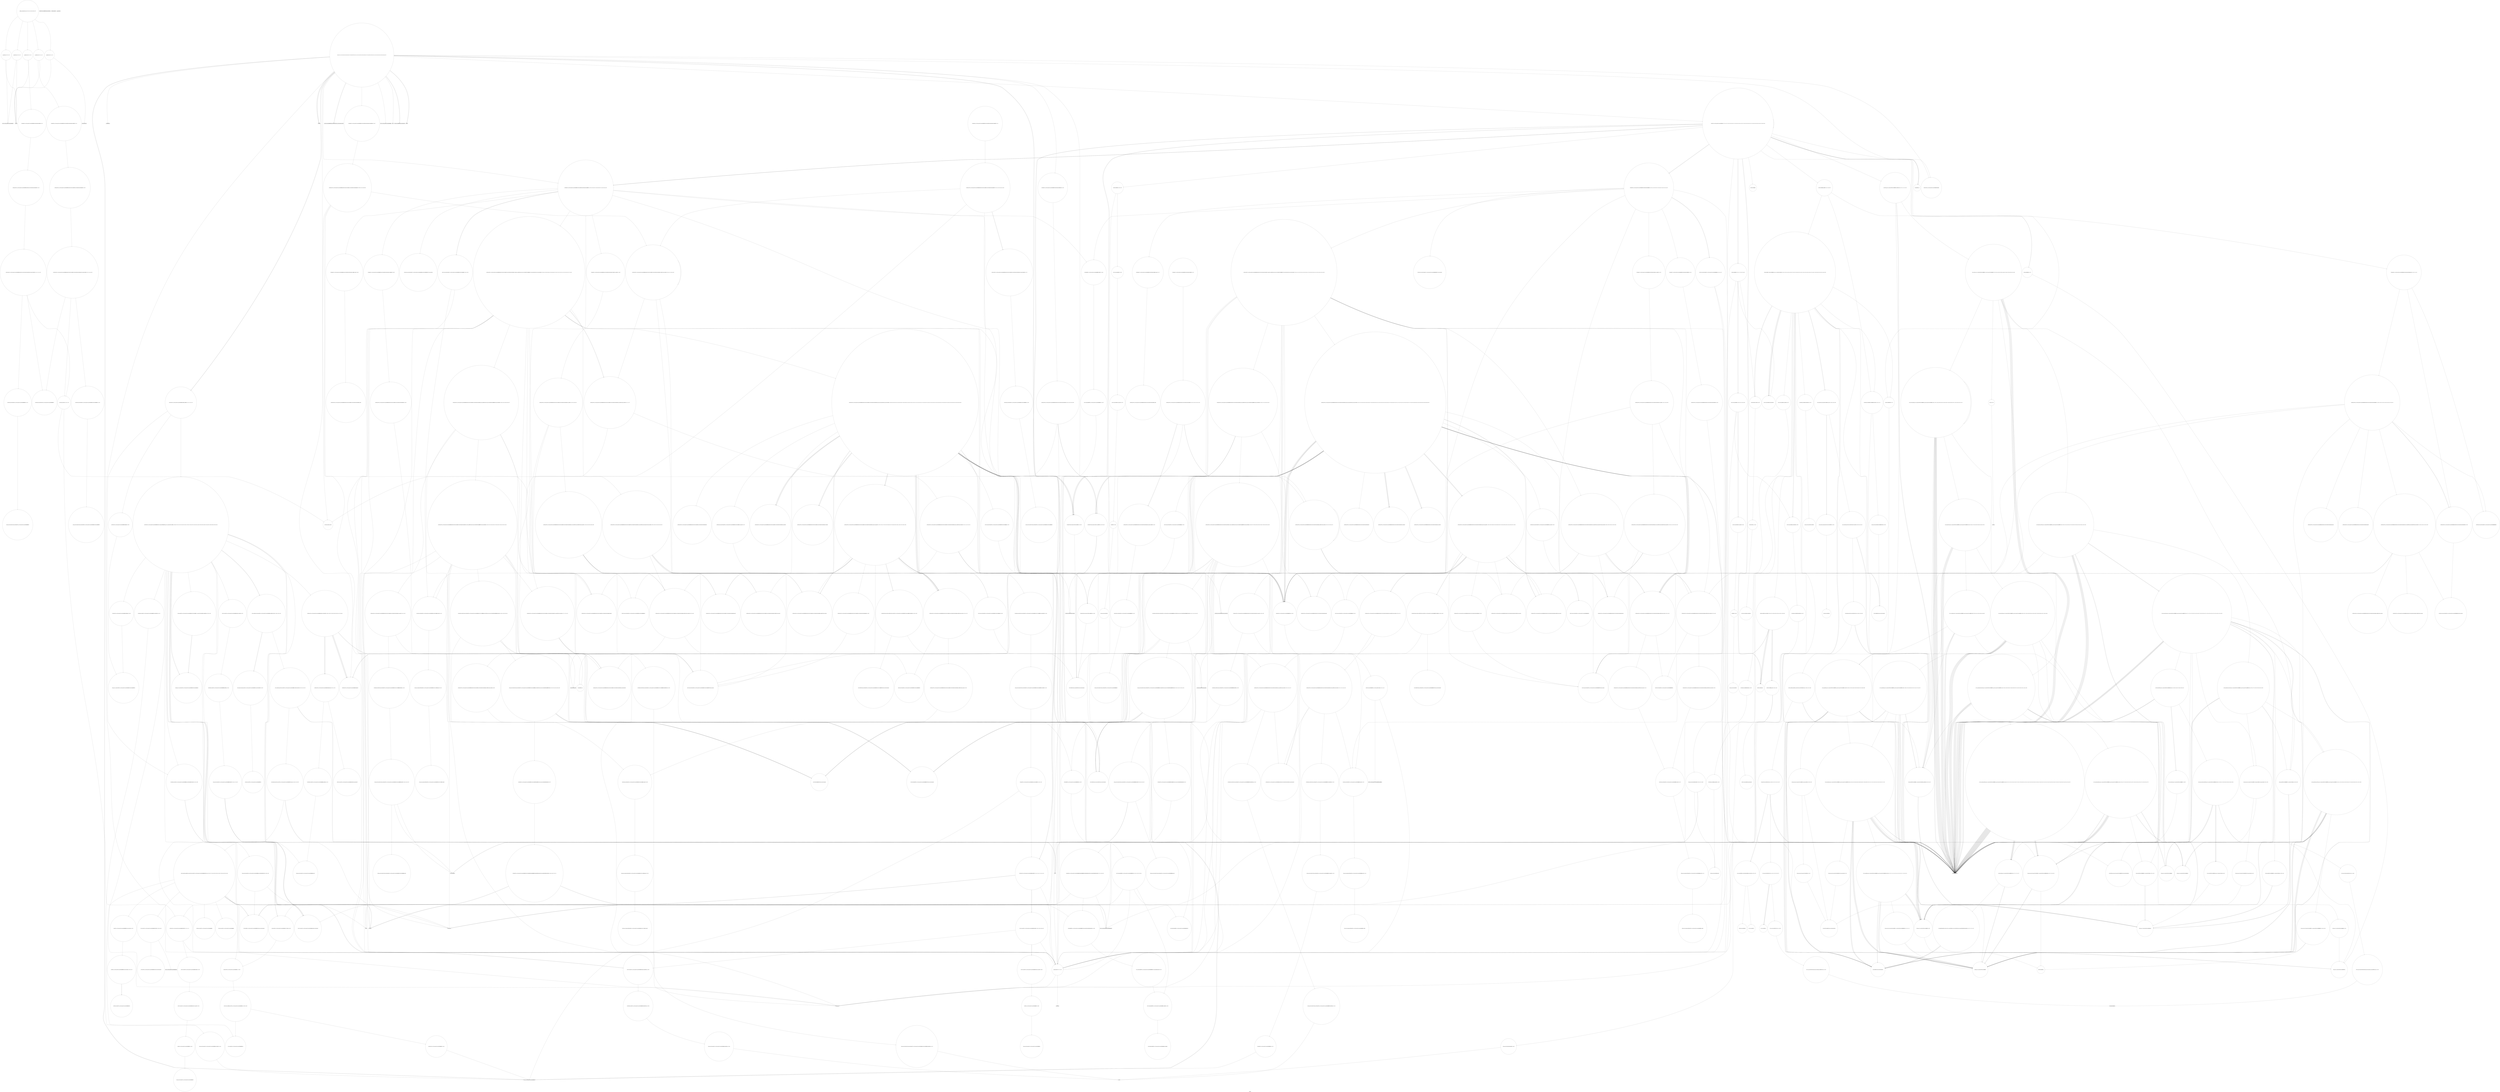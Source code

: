 digraph "Call Graph" {
	label="Call Graph";

	Node0x5629494d7950 [shape=record,shape=circle,label="{__cxx_global_var_init|{<s0>1|<s1>2}}"];
	Node0x5629494d7950:s0 -> Node0x5629494d79d0[color=black];
	Node0x5629494d7950:s1 -> Node0x562949d611a0[color=black];
	Node0x562949d6fd80 [shape=record,shape=circle,label="{_ZSt34__uninitialized_move_if_noexcept_aIPNSt7__cxx1112basic_stringIcSt11char_traitsIcESaIcEEES6_SaIS5_EET0_T_S9_S8_RT1_|{<s0>908|<s1>909|<s2>910}}"];
	Node0x562949d6fd80:s0 -> Node0x562949d70300[color=black];
	Node0x562949d6fd80:s1 -> Node0x562949d70300[color=black];
	Node0x562949d6fd80:s2 -> Node0x562949d70280[color=black];
	Node0x562949d6d400 [shape=record,shape=circle,label="{_ZSt12__miter_baseIPiEDTcl12__miter_basecldtfp_4baseEEESt13move_iteratorIT_E|{<s0>578|<s1>579}}"];
	Node0x562949d6d400:s0 -> Node0x562949d6d700[color=black];
	Node0x562949d6d400:s1 -> Node0x562949d6d680[color=black];
	Node0x562949d68a60 [shape=record,shape=circle,label="{_ZNSt11_Tuple_implILm0EJRKNSt7__cxx1112basic_stringIcSt11char_traitsIcESaIcEEEEEC2ES7_|{<s0>357}}"];
	Node0x562949d68a60:s0 -> Node0x562949d67f60[color=black];
	Node0x562949d628a0 [shape=record,shape=circle,label="{_ZN9__gnu_cxx13new_allocatorISt13_Rb_tree_nodeISt4pairIKNSt7__cxx1112basic_stringIcSt11char_traitsIcESaIcEEESt6vectorIS8_SaIS8_EEEEE10deallocateEPSE_m|{<s0>187}}"];
	Node0x562949d628a0:s0 -> Node0x562949d644c0[color=black];
	Node0x562949d61720 [shape=record,shape=circle,label="{_Z5solveNSt7__cxx1112basic_stringIcSt11char_traitsIcESaIcEEE|{<s0>15|<s1>16|<s2>17|<s3>18|<s4>19|<s5>20|<s6>21|<s7>22|<s8>23|<s9>24|<s10>25|<s11>26|<s12>27|<s13>28|<s14>29|<s15>30|<s16>31|<s17>32|<s18>33|<s19>34|<s20>35|<s21>36|<s22>37|<s23>38|<s24>39}}"];
	Node0x562949d61720:s0 -> Node0x562949d617a0[color=black];
	Node0x562949d61720:s1 -> Node0x562949d61820[color=black];
	Node0x562949d61720:s2 -> Node0x562949d618a0[color=black];
	Node0x562949d61720:s3 -> Node0x562949d61920[color=black];
	Node0x562949d61720:s4 -> Node0x562949d619a0[color=black];
	Node0x562949d61720:s5 -> Node0x562949d618a0[color=black];
	Node0x562949d61720:s6 -> Node0x562949d61920[color=black];
	Node0x562949d61720:s7 -> Node0x562949d618a0[color=black];
	Node0x562949d61720:s8 -> Node0x562949d61aa0[color=black];
	Node0x562949d61720:s9 -> Node0x562949d61b20[color=black];
	Node0x562949d61720:s10 -> Node0x562949d61720[color=black];
	Node0x562949d61720:s11 -> Node0x562949d61320[color=black];
	Node0x562949d61720:s12 -> Node0x562949d61ba0[color=black];
	Node0x562949d61720:s13 -> Node0x562949d61320[color=black];
	Node0x562949d61720:s14 -> Node0x562949d61ca0[color=black];
	Node0x562949d61720:s15 -> Node0x562949d61d20[color=black];
	Node0x562949d61720:s16 -> Node0x562949d61c20[color=black];
	Node0x562949d61720:s17 -> Node0x562949d61da0[color=black];
	Node0x562949d61720:s18 -> Node0x562949d61ea0[color=black];
	Node0x562949d61720:s19 -> Node0x562949d61e20[color=black];
	Node0x562949d61720:s20 -> Node0x562949d61da0[color=black];
	Node0x562949d61720:s21 -> Node0x562949d61e20[color=black];
	Node0x562949d61720:s22 -> Node0x562949d61820[color=black];
	Node0x562949d61720:s23 -> Node0x562949d61f20[color=black];
	Node0x562949d61720:s24 -> Node0x562949d61f20[color=black];
	Node0x562949d70480 [shape=record,shape=circle,label="{_ZStneIPNSt7__cxx1112basic_stringIcSt11char_traitsIcESaIcEEEEbRKSt13move_iteratorIT_ESB_|{<s0>937}}"];
	Node0x562949d70480:s0 -> Node0x562949d70680[color=black];
	Node0x562949d6db00 [shape=record,shape=circle,label="{_ZSt4__lgl|{<s0>612}}"];
	Node0x562949d6db00:s0 -> Node0x562949d6e880[color=black];
	Node0x562949d65140 [shape=record,shape=circle,label="{_ZNSt8_Rb_treeINSt7__cxx1112basic_stringIcSt11char_traitsIcESaIcEEESt4pairIKS5_St6vectorIS5_SaIS5_EEESt10_Select1stISB_ESt4lessIS5_ESaISB_EE8_S_valueEPKSt13_Rb_tree_nodeISB_E|{<s0>389}}"];
	Node0x562949d65140:s0 -> Node0x562949d651c0[color=black];
	Node0x562949d62fa0 [shape=record,shape=circle,label="{_ZNSt8_Rb_treeINSt7__cxx1112basic_stringIcSt11char_traitsIcESaIcEEESt4pairIKS5_iESt10_Select1stIS8_ESt4lessIS5_ESaIS8_EE8_S_rightEPKSt18_Rb_tree_node_base}"];
	Node0x562949d61e20 [shape=record,shape=circle,label="{_ZSt3maxIiERKT_S2_S2_}"];
	Node0x562949d6e200 [shape=record,shape=circle,label="{_ZSt13__adjust_heapIN9__gnu_cxx17__normal_iteratorIPiSt6vectorIiSaIiEEEEliNS0_5__ops15_Iter_comp_iterISt7greaterIiEEEEvT_T0_SD_T1_T2_|{<s0>691|<s1>692|<s2>693|<s3>694|<s4>695|<s5>696|<s6>697|<s7>698|<s8>699|<s9>700|<s10>701|<s11>702|<s12>703|<s13>704|<s14>705|<s15>706|<s16>707|<s17>708}}"];
	Node0x562949d6e200:s0 -> Node0x562949d6e100[color=black];
	Node0x562949d6e200:s1 -> Node0x562949d6e100[color=black];
	Node0x562949d6e200:s2 -> Node0x562949d6df00[color=black];
	Node0x562949d6e200:s3 -> Node0x562949d6e100[color=black];
	Node0x562949d6e200:s4 -> Node0x562949d6e180[color=black];
	Node0x562949d6e200:s5 -> Node0x562949d6e080[color=black];
	Node0x562949d6e200:s6 -> Node0x562949d6e100[color=black];
	Node0x562949d6e200:s7 -> Node0x562949d6e180[color=black];
	Node0x562949d6e200:s8 -> Node0x562949d6e100[color=black];
	Node0x562949d6e200:s9 -> Node0x562949d6e180[color=black];
	Node0x562949d6e200:s10 -> Node0x562949d6e080[color=black];
	Node0x562949d6e200:s11 -> Node0x562949d6e100[color=black];
	Node0x562949d6e200:s12 -> Node0x562949d6e180[color=black];
	Node0x562949d6e200:s13 -> Node0x562949d6e280[color=black];
	Node0x562949d6e200:s14 -> Node0x562949d6e300[color=black];
	Node0x562949d6e200:s15 -> Node0x562949d62e20[color=black];
	Node0x562949d6e200:s16 -> Node0x562949d6e080[color=black];
	Node0x562949d6e200:s17 -> Node0x562949d6e380[color=black];
	Node0x562949d65840 [shape=record,shape=circle,label="{_ZNSt16allocator_traitsISaISt13_Rb_tree_nodeISt4pairIKNSt7__cxx1112basic_stringIcSt11char_traitsIcESaIcEEESt6vectorIS7_SaIS7_EEEEEE9constructISC_JRKSt21piecewise_construct_tSt5tupleIJRS8_EESK_IJEEEEEvRSE_PT_DpOT0_|{<s0>458|<s1>459|<s2>460|<s3>461}}"];
	Node0x562949d65840:s0 -> Node0x562949d67460[color=black];
	Node0x562949d65840:s1 -> Node0x562949d674e0[color=black];
	Node0x562949d65840:s2 -> Node0x562949d67560[color=black];
	Node0x562949d65840:s3 -> Node0x562949d658c0[color=black];
	Node0x562949d636a0 [shape=record,shape=circle,label="{_ZNKSt17_Rb_tree_iteratorISt4pairIKNSt7__cxx1112basic_stringIcSt11char_traitsIcESaIcEEEiEEdeEv|{<s0>218|<s1>219}}"];
	Node0x562949d636a0:s0 -> Node0x562949d64140[color=black];
	Node0x562949d636a0:s1 -> Node0x562949d63a40[color=black];
	Node0x562949d62520 [shape=record,shape=Mrecord,label="{_ZNSolsEPFRSoS_E}"];
	Node0x562949d6e900 [shape=record,shape=circle,label="{_ZSt16__insertion_sortIN9__gnu_cxx17__normal_iteratorIPiSt6vectorIiSaIiEEEENS0_5__ops15_Iter_comp_iterISt7greaterIiEEEEvT_SC_T0_|{<s0>777|<s1>778|<s2>779|<s3>780|<s4>781|<s5>782|<s6>783|<s7>784|<s8>785|<s9>786|<s10>787|<s11>788|<s12>789|<s13>790|<s14>791|<s15>792|<s16>793|<s17>794|<s18>795}}"];
	Node0x562949d6e900:s0 -> Node0x562949d6ea00[color=black];
	Node0x562949d6e900:s1 -> Node0x562949d6e100[color=black];
	Node0x562949d6e900:s2 -> Node0x562949d6da00[color=black];
	Node0x562949d6e900:s3 -> Node0x562949d62e20[color=black];
	Node0x562949d6e900:s4 -> Node0x562949d62e20[color=black];
	Node0x562949d6e900:s5 -> Node0x562949d6df00[color=black];
	Node0x562949d6e900:s6 -> Node0x562949d6e180[color=black];
	Node0x562949d6e900:s7 -> Node0x562949d6e080[color=black];
	Node0x562949d6e900:s8 -> Node0x562949d62e20[color=black];
	Node0x562949d6e900:s9 -> Node0x562949d62e20[color=black];
	Node0x562949d6e900:s10 -> Node0x562949d6e100[color=black];
	Node0x562949d6e900:s11 -> Node0x562949d6ea80[color=black];
	Node0x562949d6e900:s12 -> Node0x562949d6e080[color=black];
	Node0x562949d6e900:s13 -> Node0x562949d6e180[color=black];
	Node0x562949d6e900:s14 -> Node0x562949d62e20[color=black];
	Node0x562949d6e900:s15 -> Node0x562949d62e20[color=black];
	Node0x562949d6e900:s16 -> Node0x562949d6eb80[color=black];
	Node0x562949d6e900:s17 -> Node0x562949d6eb00[color=black];
	Node0x562949d6e900:s18 -> Node0x562949d6e000[color=black];
	Node0x562949d65f40 [shape=record,shape=circle,label="{_ZNSt4pairIPSt18_Rb_tree_node_baseS1_EC2IRPSt13_Rb_tree_nodeIS_IKNSt7__cxx1112basic_stringIcSt11char_traitsIcESaIcEEESt6vectorISA_SaISA_EEEERS1_Lb1EEEOT_OT0_|{<s0>494|<s1>495}}"];
	Node0x562949d65f40:s0 -> Node0x562949d65fc0[color=black];
	Node0x562949d65f40:s1 -> Node0x562949d686e0[color=black];
	Node0x562949d675e0 [shape=record,shape=circle,label="{_ZNSt8_Rb_treeINSt7__cxx1112basic_stringIcSt11char_traitsIcESaIcEEESt4pairIKS5_iESt10_Select1stIS8_ESt4lessIS5_ESaIS8_EE29_M_get_insert_hint_unique_posESt23_Rb_tree_const_iteratorIS8_ERS7_|{<s0>251|<s1>252|<s2>253|<s3>254|<s4>255|<s5>256|<s6>257|<s7>258|<s8>259|<s9>260|<s10>261|<s11>262|<s12>263|<s13>264|<s14>265|<s15>266|<s16>267|<s17>268|<s18>269|<s19>270|<s20>271|<s21>272|<s22>273|<s23>274|<s24>275|<s25>276|<s26>277|<s27>278|<s28>279|<s29>280|<s30>281|<s31>282|<s32>283|<s33>284|<s34>285|<s35>286|<s36>287}}"];
	Node0x562949d675e0:s0 -> Node0x562949d681e0[color=black];
	Node0x562949d675e0:s1 -> Node0x562949d671e0[color=black];
	Node0x562949d675e0:s2 -> Node0x562949d68260[color=black];
	Node0x562949d675e0:s3 -> Node0x562949d682e0[color=black];
	Node0x562949d675e0:s4 -> Node0x562949d62da0[color=black];
	Node0x562949d675e0:s5 -> Node0x562949d62d20[color=black];
	Node0x562949d675e0:s6 -> Node0x562949d682e0[color=black];
	Node0x562949d675e0:s7 -> Node0x562949d68360[color=black];
	Node0x562949d675e0:s8 -> Node0x562949d683e0[color=black];
	Node0x562949d675e0:s9 -> Node0x562949d62da0[color=black];
	Node0x562949d675e0:s10 -> Node0x562949d62d20[color=black];
	Node0x562949d675e0:s11 -> Node0x562949d62e20[color=black];
	Node0x562949d675e0:s12 -> Node0x562949d68460[color=black];
	Node0x562949d675e0:s13 -> Node0x562949d68460[color=black];
	Node0x562949d675e0:s14 -> Node0x562949d68460[color=black];
	Node0x562949d675e0:s15 -> Node0x562949d684e0[color=black];
	Node0x562949d675e0:s16 -> Node0x562949d68560[color=black];
	Node0x562949d675e0:s17 -> Node0x562949d62da0[color=black];
	Node0x562949d675e0:s18 -> Node0x562949d62d20[color=black];
	Node0x562949d675e0:s19 -> Node0x562949d63dc0[color=black];
	Node0x562949d675e0:s20 -> Node0x562949d68360[color=black];
	Node0x562949d675e0:s21 -> Node0x562949d684e0[color=black];
	Node0x562949d675e0:s22 -> Node0x562949d683e0[color=black];
	Node0x562949d675e0:s23 -> Node0x562949d62da0[color=black];
	Node0x562949d675e0:s24 -> Node0x562949d62d20[color=black];
	Node0x562949d675e0:s25 -> Node0x562949d62e20[color=black];
	Node0x562949d675e0:s26 -> Node0x562949d682e0[color=black];
	Node0x562949d675e0:s27 -> Node0x562949d682e0[color=black];
	Node0x562949d675e0:s28 -> Node0x562949d68360[color=black];
	Node0x562949d675e0:s29 -> Node0x562949d685e0[color=black];
	Node0x562949d675e0:s30 -> Node0x562949d62da0[color=black];
	Node0x562949d675e0:s31 -> Node0x562949d62d20[color=black];
	Node0x562949d675e0:s32 -> Node0x562949d63dc0[color=black];
	Node0x562949d675e0:s33 -> Node0x562949d68360[color=black];
	Node0x562949d675e0:s34 -> Node0x562949d684e0[color=black];
	Node0x562949d675e0:s35 -> Node0x562949d683e0[color=black];
	Node0x562949d675e0:s36 -> Node0x562949d68660[color=black];
	Node0x562949d63c40 [shape=record,shape=circle,label="{_ZNSt8_Rb_treeINSt7__cxx1112basic_stringIcSt11char_traitsIcESaIcEEESt4pairIKS5_iESt10_Select1stIS8_ESt4lessIS5_ESaIS8_EE8_M_eraseEPSt13_Rb_tree_nodeIS8_E|{<s0>134|<s1>135|<s2>136|<s3>137}}"];
	Node0x562949d63c40:s0 -> Node0x562949d63dc0[color=black];
	Node0x562949d63c40:s1 -> Node0x562949d63c40[color=black];
	Node0x562949d63c40:s2 -> Node0x562949d63e40[color=black];
	Node0x562949d63c40:s3 -> Node0x562949d63ec0[color=black];
	Node0x562949d6f000 [shape=record,shape=circle,label="{_ZNSt8_Rb_treeINSt7__cxx1112basic_stringIcSt11char_traitsIcESaIcEEESt4pairIKS5_iESt10_Select1stIS8_ESt4lessIS5_ESaIS8_EE5clearEv|{<s0>842|<s1>843|<s2>844|<s3>845}}"];
	Node0x562949d6f000:s0 -> Node0x562949d63cc0[color=black];
	Node0x562949d6f000:s1 -> Node0x562949d63c40[color=black];
	Node0x562949d6f000:s2 -> Node0x562949d639c0[color=black];
	Node0x562949d6f000:s3 -> Node0x562949d63a40[color=black];
	Node0x562949d66640 [shape=record,shape=circle,label="{_ZN9__gnu_cxx13new_allocatorIiE10deallocateEPim|{<s0>508}}"];
	Node0x562949d66640:s0 -> Node0x562949d644c0[color=black];
	Node0x562949d67ce0 [shape=record,shape=circle,label="{_ZNSt5tupleIJRKNSt7__cxx1112basic_stringIcSt11char_traitsIcESaIcEEEEEC2EOS8_|{<s0>320}}"];
	Node0x562949d67ce0:s0 -> Node0x562949d67de0[color=black];
	Node0x562949d64340 [shape=record,shape=circle,label="{_ZN9__gnu_cxx16__aligned_membufISt4pairIKNSt7__cxx1112basic_stringIcSt11char_traitsIcESaIcEEEiEE7_M_addrEv}"];
	Node0x562949d6f700 [shape=record,shape=circle,label="{_ZNSt12_Vector_baseINSt7__cxx1112basic_stringIcSt11char_traitsIcESaIcEEESaIS5_EE12_Vector_implD2Ev|{<s0>863}}"];
	Node0x562949d6f700:s0 -> Node0x562949d6f880[color=black];
	Node0x562949d66d40 [shape=record,shape=Mrecord,label="{_ZSt20__throw_length_errorPKc}"];
	Node0x562949d683e0 [shape=record,shape=circle,label="{_ZNSt8_Rb_treeINSt7__cxx1112basic_stringIcSt11char_traitsIcESaIcEEESt4pairIKS5_iESt10_Select1stIS8_ESt4lessIS5_ESaIS8_EE24_M_get_insert_unique_posERS7_|{<s0>334|<s1>335|<s2>336|<s3>337|<s4>338|<s5>339|<s6>340|<s7>341|<s8>342|<s9>343|<s10>344|<s11>345|<s12>346|<s13>347|<s14>348}}"];
	Node0x562949d683e0:s0 -> Node0x562949d63cc0[color=black];
	Node0x562949d683e0:s1 -> Node0x562949d671e0[color=black];
	Node0x562949d683e0:s2 -> Node0x562949d62ea0[color=black];
	Node0x562949d683e0:s3 -> Node0x562949d62d20[color=black];
	Node0x562949d683e0:s4 -> Node0x562949d63e40[color=black];
	Node0x562949d683e0:s5 -> Node0x562949d63dc0[color=black];
	Node0x562949d683e0:s6 -> Node0x562949d67260[color=black];
	Node0x562949d683e0:s7 -> Node0x562949d68760[color=black];
	Node0x562949d683e0:s8 -> Node0x562949d63520[color=black];
	Node0x562949d683e0:s9 -> Node0x562949d687e0[color=black];
	Node0x562949d683e0:s10 -> Node0x562949d68560[color=black];
	Node0x562949d683e0:s11 -> Node0x562949d62da0[color=black];
	Node0x562949d683e0:s12 -> Node0x562949d62d20[color=black];
	Node0x562949d683e0:s13 -> Node0x562949d687e0[color=black];
	Node0x562949d683e0:s14 -> Node0x562949d68660[color=black];
	Node0x562949d64a40 [shape=record,shape=circle,label="{_ZNSt8_Rb_treeINSt7__cxx1112basic_stringIcSt11char_traitsIcESaIcEEESt4pairIKS5_St6vectorIS5_SaIS5_EEESt10_Select1stISB_ESt4lessIS5_ESaISB_EE8_S_rightEPSt18_Rb_tree_node_base}"];
	Node0x5629494d79d0 [shape=record,shape=Mrecord,label="{_ZNSt8ios_base4InitC1Ev}"];
	Node0x562949d6fe00 [shape=record,shape=circle,label="{_ZNK9__gnu_cxx17__normal_iteratorIPNSt7__cxx1112basic_stringIcSt11char_traitsIcESaIcEEESt6vectorIS6_SaIS6_EEE4baseEv}"];
	Node0x562949d6d480 [shape=record,shape=circle,label="{_ZSt13__copy_move_aILb1EPiS0_ET1_T0_S2_S1_|{<s0>580}}"];
	Node0x562949d6d480:s0 -> Node0x562949d6d580[color=black];
	Node0x562949d68ae0 [shape=record,shape=circle,label="{_ZNSt3mapINSt7__cxx1112basic_stringIcSt11char_traitsIcESaIcEEESt6vectorIS5_SaIS5_EESt4lessIS5_ESaISt4pairIKS5_S8_EEE11lower_boundERSC_|{<s0>358}}"];
	Node0x562949d68ae0:s0 -> Node0x562949d68e60[color=black];
	Node0x562949d62920 [shape=record,shape=circle,label="{_ZNSaISt13_Rb_tree_nodeISt4pairIKNSt7__cxx1112basic_stringIcSt11char_traitsIcESaIcEEESt6vectorIS6_SaIS6_EEEEED2Ev|{<s0>188}}"];
	Node0x562949d62920:s0 -> Node0x562949d629a0[color=black];
	Node0x562949d617a0 [shape=record,shape=circle,label="{_ZNKSt3mapINSt7__cxx1112basic_stringIcSt11char_traitsIcESaIcEEEiSt4lessIS5_ESaISt4pairIKS5_iEEE5countERS9_|{<s0>40|<s1>41|<s2>42}}"];
	Node0x562949d617a0:s0 -> Node0x562949d62a20[color=black];
	Node0x562949d617a0:s1 -> Node0x562949d62b20[color=black];
	Node0x562949d617a0:s2 -> Node0x562949d62aa0[color=black];
	Node0x562949d70500 [shape=record,shape=circle,label="{_ZSt10_ConstructINSt7__cxx1112basic_stringIcSt11char_traitsIcESaIcEEEJS5_EEvPT_DpOT0_|{<s0>938|<s1>939}}"];
	Node0x562949d70500:s0 -> Node0x562949d70780[color=black];
	Node0x562949d70500:s1 -> Node0x562949d70800[color=black];
	Node0x562949d6db80 [shape=record,shape=circle,label="{_ZSt22__final_insertion_sortIN9__gnu_cxx17__normal_iteratorIPiSt6vectorIiSaIiEEEENS0_5__ops15_Iter_comp_iterISt7greaterIiEEEEvT_SC_T0_|{<s0>613|<s1>614|<s2>615|<s3>616|<s4>617|<s5>618|<s6>619|<s7>620|<s8>621|<s9>622|<s10>623|<s11>624|<s12>625}}"];
	Node0x562949d6db80:s0 -> Node0x562949d66a40[color=black];
	Node0x562949d6db80:s1 -> Node0x562949d62e20[color=black];
	Node0x562949d6db80:s2 -> Node0x562949d6e100[color=black];
	Node0x562949d6db80:s3 -> Node0x562949d62e20[color=black];
	Node0x562949d6db80:s4 -> Node0x562949d6e900[color=black];
	Node0x562949d6db80:s5 -> Node0x562949d6e100[color=black];
	Node0x562949d6db80:s6 -> Node0x562949d62e20[color=black];
	Node0x562949d6db80:s7 -> Node0x562949d62e20[color=black];
	Node0x562949d6db80:s8 -> Node0x562949d6e980[color=black];
	Node0x562949d6db80:s9 -> Node0x562949d62e20[color=black];
	Node0x562949d6db80:s10 -> Node0x562949d62e20[color=black];
	Node0x562949d6db80:s11 -> Node0x562949d62e20[color=black];
	Node0x562949d6db80:s12 -> Node0x562949d6e900[color=black];
	Node0x562949d651c0 [shape=record,shape=circle,label="{_ZNKSt13_Rb_tree_nodeISt4pairIKNSt7__cxx1112basic_stringIcSt11char_traitsIcESaIcEEESt6vectorIS6_SaIS6_EEEE9_M_valptrEv|{<s0>390}}"];
	Node0x562949d651c0:s0 -> Node0x562949d65240[color=black];
	Node0x562949d63020 [shape=record,shape=circle,label="{_ZNSt23_Rb_tree_const_iteratorISt4pairIKNSt7__cxx1112basic_stringIcSt11char_traitsIcESaIcEEEiEEC2EPKSt18_Rb_tree_node_base}"];
	Node0x562949d61ea0 [shape=record,shape=circle,label="{_ZNSt6vectorIiSaIiEEixEm}"];
	Node0x562949d6e280 [shape=record,shape=circle,label="{_ZSt4moveIRN9__gnu_cxx5__ops15_Iter_comp_iterISt7greaterIiEEEEONSt16remove_referenceIT_E4typeEOS8_}"];
	Node0x562949d658c0 [shape=record,shape=circle,label="{_ZN9__gnu_cxx13new_allocatorISt13_Rb_tree_nodeISt4pairIKNSt7__cxx1112basic_stringIcSt11char_traitsIcESaIcEEESt6vectorIS8_SaIS8_EEEEE9constructISD_JRKSt21piecewise_construct_tSt5tupleIJRS9_EESK_IJEEEEEvPT_DpOT0_|{<s0>462|<s1>463|<s2>464|<s3>465|<s4>466}}"];
	Node0x562949d658c0:s0 -> Node0x562949d67460[color=black];
	Node0x562949d658c0:s1 -> Node0x562949d674e0[color=black];
	Node0x562949d658c0:s2 -> Node0x562949d67ce0[color=black];
	Node0x562949d658c0:s3 -> Node0x562949d67560[color=black];
	Node0x562949d658c0:s4 -> Node0x562949d65940[color=black];
	Node0x562949d63720 [shape=record,shape=circle,label="{_ZNSt8_Rb_treeINSt7__cxx1112basic_stringIcSt11char_traitsIcESaIcEEESt4pairIKS5_iESt10_Select1stIS8_ESt4lessIS5_ESaIS8_EE22_M_emplace_hint_uniqueIJRKSt21piecewise_construct_tSt5tupleIJRS7_EESJ_IJEEEEESt17_Rb_tree_iteratorIS8_ESt23_Rb_tree_const_iteratorIS8_EDpOT_|{<s0>220|<s1>221|<s2>222|<s3>223|<s4>224|<s5>225|<s6>226|<s7>227|<s8>228|<s9>229|<s10>230|<s11>231|<s12>232|<s13>233|<s14>234|<s15>235}}"];
	Node0x562949d63720:s0 -> Node0x562949d67460[color=black];
	Node0x562949d63720:s1 -> Node0x562949d674e0[color=black];
	Node0x562949d63720:s2 -> Node0x562949d67560[color=black];
	Node0x562949d63720:s3 -> Node0x562949d673e0[color=black];
	Node0x562949d63720:s4 -> Node0x562949d62e20[color=black];
	Node0x562949d63720:s5 -> Node0x562949d62ea0[color=black];
	Node0x562949d63720:s6 -> Node0x562949d675e0[color=black];
	Node0x562949d63720:s7 -> Node0x562949d67660[color=black];
	Node0x562949d63720:s8 -> Node0x562949d63ac0[color=black];
	Node0x562949d63720:s9 -> Node0x562949d63ec0[color=black];
	Node0x562949d63720:s10 -> Node0x562949d676e0[color=black];
	Node0x562949d63720:s11 -> Node0x562949d63ec0[color=black];
	Node0x562949d63720:s12 -> Node0x562949d67260[color=black];
	Node0x562949d63720:s13 -> Node0x562949d67760[color=black];
	Node0x562949d63720:s14 -> Node0x562949d677e0[color=black];
	Node0x562949d63720:s15 -> Node0x562949d63a40[color=black];
	Node0x562949d625a0 [shape=record,shape=Mrecord,label="{_ZSt4endlIcSt11char_traitsIcEERSt13basic_ostreamIT_T0_ES6_}"];
	Node0x562949d6e980 [shape=record,shape=circle,label="{_ZSt26__unguarded_insertion_sortIN9__gnu_cxx17__normal_iteratorIPiSt6vectorIiSaIiEEEENS0_5__ops15_Iter_comp_iterISt7greaterIiEEEEvT_SC_T0_|{<s0>796|<s1>797|<s2>798|<s3>799|<s4>800|<s5>801|<s6>802}}"];
	Node0x562949d6e980:s0 -> Node0x562949d62e20[color=black];
	Node0x562949d6e980:s1 -> Node0x562949d6da00[color=black];
	Node0x562949d6e980:s2 -> Node0x562949d62e20[color=black];
	Node0x562949d6e980:s3 -> Node0x562949d62e20[color=black];
	Node0x562949d6e980:s4 -> Node0x562949d6eb80[color=black];
	Node0x562949d6e980:s5 -> Node0x562949d6eb00[color=black];
	Node0x562949d6e980:s6 -> Node0x562949d6e000[color=black];
	Node0x562949d65fc0 [shape=record,shape=circle,label="{_ZSt7forwardIRPSt13_Rb_tree_nodeISt4pairIKNSt7__cxx1112basic_stringIcSt11char_traitsIcESaIcEEESt6vectorIS7_SaIS7_EEEEEOT_RNSt16remove_referenceISG_E4typeE}"];
	Node0x562949d67660 [shape=record,shape=circle,label="{_ZNSt8_Rb_treeINSt7__cxx1112basic_stringIcSt11char_traitsIcESaIcEEESt4pairIKS5_iESt10_Select1stIS8_ESt4lessIS5_ESaIS8_EE14_M_insert_nodeEPSt18_Rb_tree_node_baseSG_PSt13_Rb_tree_nodeIS8_E|{<s0>288|<s1>289|<s2>290|<s3>291|<s4>292|<s5>293}}"];
	Node0x562949d67660:s0 -> Node0x562949d671e0[color=black];
	Node0x562949d67660:s1 -> Node0x562949d62ea0[color=black];
	Node0x562949d67660:s2 -> Node0x562949d62da0[color=black];
	Node0x562949d67660:s3 -> Node0x562949d62d20[color=black];
	Node0x562949d67660:s4 -> Node0x562949d689e0[color=black];
	Node0x562949d67660:s5 -> Node0x562949d67260[color=black];
	Node0x562949d63cc0 [shape=record,shape=circle,label="{_ZNSt8_Rb_treeINSt7__cxx1112basic_stringIcSt11char_traitsIcESaIcEEESt4pairIKS5_iESt10_Select1stIS8_ESt4lessIS5_ESaIS8_EE8_M_beginEv}"];
	Node0x562949d6f080 [shape=record,shape=circle,label="{_ZNSt8_Rb_treeINSt7__cxx1112basic_stringIcSt11char_traitsIcESaIcEEESt4pairIKS5_St6vectorIS5_SaIS5_EEESt10_Select1stISB_ESt4lessIS5_ESaISB_EE5clearEv|{<s0>846|<s1>847|<s2>848|<s3>849}}"];
	Node0x562949d6f080:s0 -> Node0x562949d64940[color=black];
	Node0x562949d6f080:s1 -> Node0x562949d648c0[color=black];
	Node0x562949d6f080:s2 -> Node0x562949d639c0[color=black];
	Node0x562949d6f080:s3 -> Node0x562949d63a40[color=black];
	Node0x562949d666c0 [shape=record,shape=circle,label="{_ZNSaIiED2Ev|{<s0>509}}"];
	Node0x562949d666c0:s0 -> Node0x562949d66740[color=black];
	Node0x562949d67d60 [shape=record,shape=circle,label="{_ZNSt4pairIKNSt7__cxx1112basic_stringIcSt11char_traitsIcESaIcEEEiEC2IJRS6_EJEEESt21piecewise_construct_tSt5tupleIJDpT_EESB_IJDpT0_EE|{<s0>321}}"];
	Node0x562949d67d60:s0 -> Node0x562949d68060[color=black];
	Node0x562949d643c0 [shape=record,shape=circle,label="{_ZNSt16allocator_traitsISaISt13_Rb_tree_nodeISt4pairIKNSt7__cxx1112basic_stringIcSt11char_traitsIcESaIcEEEiEEEE10deallocateERSB_PSA_m|{<s0>153}}"];
	Node0x562949d643c0:s0 -> Node0x562949d64440[color=black];
	Node0x562949d6f780 [shape=record,shape=circle,label="{_ZNSt16allocator_traitsISaINSt7__cxx1112basic_stringIcSt11char_traitsIcESaIcEEEEE10deallocateERS6_PS5_m|{<s0>864}}"];
	Node0x562949d6f780:s0 -> Node0x562949d6f800[color=black];
	Node0x562949d66dc0 [shape=record,shape=circle,label="{_ZSt3maxImERKT_S2_S2_}"];
	Node0x562949d68460 [shape=record,shape=circle,label="{_ZNSt8_Rb_treeINSt7__cxx1112basic_stringIcSt11char_traitsIcESaIcEEESt4pairIKS5_iESt10_Select1stIS8_ESt4lessIS5_ESaIS8_EE11_M_leftmostEv}"];
	Node0x562949d64ac0 [shape=record,shape=circle,label="{_ZNSt8_Rb_treeINSt7__cxx1112basic_stringIcSt11char_traitsIcESaIcEEESt4pairIKS5_St6vectorIS5_SaIS5_EEESt10_Select1stISB_ESt4lessIS5_ESaISB_EE7_S_leftEPSt18_Rb_tree_node_base}"];
	Node0x562949d61120 [shape=record,shape=Mrecord,label="{_ZNSt8ios_base4InitD1Ev}"];
	Node0x562949d6fe80 [shape=record,shape=circle,label="{_ZNSt16allocator_traitsISaINSt7__cxx1112basic_stringIcSt11char_traitsIcESaIcEEEEE7destroyIS5_EEvRS6_PT_|{<s0>911}}"];
	Node0x562949d6fe80:s0 -> Node0x562949d70900[color=black];
	Node0x562949d6d500 [shape=record,shape=circle,label="{_ZSt12__niter_baseIPiET_S1_}"];
	Node0x562949d68b60 [shape=record,shape=circle,label="{_ZNKSt17_Rb_tree_iteratorISt4pairIKNSt7__cxx1112basic_stringIcSt11char_traitsIcESaIcEEESt6vectorIS6_SaIS6_EEEEeqERKSC_}"];
	Node0x562949d629a0 [shape=record,shape=circle,label="{_ZN9__gnu_cxx13new_allocatorISt13_Rb_tree_nodeISt4pairIKNSt7__cxx1112basic_stringIcSt11char_traitsIcESaIcEEESt6vectorIS8_SaIS8_EEEEED2Ev}"];
	Node0x562949d61820 [shape=record,shape=circle,label="{_ZNSt3mapINSt7__cxx1112basic_stringIcSt11char_traitsIcESaIcEEEiSt4lessIS5_ESaISt4pairIKS5_iEEEixERS9_|{<s0>43|<s1>44|<s2>45|<s3>46|<s4>47|<s5>48|<s6>49|<s7>50|<s8>51|<s9>52|<s10>53}}"];
	Node0x562949d61820:s0 -> Node0x562949d634a0[color=black];
	Node0x562949d61820:s1 -> Node0x562949d635a0[color=black];
	Node0x562949d61820:s2 -> Node0x562949d63520[color=black];
	Node0x562949d61820:s3 -> Node0x562949d63620[color=black];
	Node0x562949d61820:s4 -> Node0x562949d636a0[color=black];
	Node0x562949d61820:s5 -> Node0x562949d62d20[color=black];
	Node0x562949d61820:s6 -> Node0x562949d637a0[color=black];
	Node0x562949d61820:s7 -> Node0x562949d67060[color=black];
	Node0x562949d61820:s8 -> Node0x562949d63720[color=black];
	Node0x562949d61820:s9 -> Node0x562949d62e20[color=black];
	Node0x562949d61820:s10 -> Node0x562949d636a0[color=black];
	Node0x562949d70580 [shape=record,shape=circle,label="{_ZNKSt13move_iteratorIPNSt7__cxx1112basic_stringIcSt11char_traitsIcESaIcEEEEdeEv}"];
	Node0x562949d6dc00 [shape=record,shape=circle,label="{_ZSt14__partial_sortIN9__gnu_cxx17__normal_iteratorIPiSt6vectorIiSaIiEEEENS0_5__ops15_Iter_comp_iterISt7greaterIiEEEEvT_SC_SC_T0_|{<s0>626|<s1>627|<s2>628|<s3>629|<s4>630|<s5>631|<s6>632|<s7>633}}"];
	Node0x562949d6dc00:s0 -> Node0x562949d62e20[color=black];
	Node0x562949d6dc00:s1 -> Node0x562949d62e20[color=black];
	Node0x562949d6dc00:s2 -> Node0x562949d62e20[color=black];
	Node0x562949d6dc00:s3 -> Node0x562949d62e20[color=black];
	Node0x562949d6dc00:s4 -> Node0x562949d6dd00[color=black];
	Node0x562949d6dc00:s5 -> Node0x562949d62e20[color=black];
	Node0x562949d6dc00:s6 -> Node0x562949d62e20[color=black];
	Node0x562949d6dc00:s7 -> Node0x562949d6dd80[color=black];
	Node0x562949d65240 [shape=record,shape=circle,label="{_ZNK9__gnu_cxx16__aligned_membufISt4pairIKNSt7__cxx1112basic_stringIcSt11char_traitsIcESaIcEEESt6vectorIS7_SaIS7_EEEE6_M_ptrEv|{<s0>391}}"];
	Node0x562949d65240:s0 -> Node0x562949d652c0[color=black];
	Node0x562949d630a0 [shape=record,shape=circle,label="{_ZNKSt10_Select1stISt4pairIKNSt7__cxx1112basic_stringIcSt11char_traitsIcESaIcEEEiEEclERKS8_}"];
	Node0x562949d61f20 [shape=record,shape=circle,label="{_ZNSt6vectorIiSaIiEED2Ev|{<s0>76|<s1>77|<s2>78|<s3>79|<s4>80}}"];
	Node0x562949d61f20:s0 -> Node0x562949d662c0[color=black];
	Node0x562949d61f20:s1 -> Node0x562949d66240[color=black];
	Node0x562949d61f20:s2 -> Node0x562949d66340[color=black];
	Node0x562949d61f20:s3 -> Node0x562949d66340[color=black];
	Node0x562949d61f20:s4 -> Node0x562949d63a40[color=black];
	Node0x562949d6e300 [shape=record,shape=circle,label="{_ZN9__gnu_cxx5__ops14_Iter_comp_valISt7greaterIiEEC2EONS0_15_Iter_comp_iterIS3_EE|{<s0>709}}"];
	Node0x562949d6e300:s0 -> Node0x562949d6e400[color=black];
	Node0x562949d65940 [shape=record,shape=circle,label="{_ZNSt4pairIKNSt7__cxx1112basic_stringIcSt11char_traitsIcESaIcEEESt6vectorIS5_SaIS5_EEEC2IJRS6_EJEEESt21piecewise_construct_tSt5tupleIJDpT_EESE_IJDpT0_EE|{<s0>467}}"];
	Node0x562949d65940:s0 -> Node0x562949d659c0[color=black];
	Node0x562949d637a0 [shape=record,shape=circle,label="{_ZNSt23_Rb_tree_const_iteratorISt4pairIKNSt7__cxx1112basic_stringIcSt11char_traitsIcESaIcEEEiEEC2ERKSt17_Rb_tree_iteratorIS8_E}"];
	Node0x562949d62620 [shape=record,shape=circle,label="{_ZNSt6vectorINSt7__cxx1112basic_stringIcSt11char_traitsIcESaIcEEESaIS5_EED2Ev|{<s0>115|<s1>116|<s2>117|<s3>118|<s4>119}}"];
	Node0x562949d62620:s0 -> Node0x562949d6f380[color=black];
	Node0x562949d62620:s1 -> Node0x562949d6f300[color=black];
	Node0x562949d62620:s2 -> Node0x562949d6f400[color=black];
	Node0x562949d62620:s3 -> Node0x562949d6f400[color=black];
	Node0x562949d62620:s4 -> Node0x562949d63a40[color=black];
	Node0x562949d6ea00 [shape=record,shape=circle,label="{_ZN9__gnu_cxxeqIPiSt6vectorIiSaIiEEEEbRKNS_17__normal_iteratorIT_T0_EESA_|{<s0>803|<s1>804}}"];
	Node0x562949d6ea00:s0 -> Node0x562949d66bc0[color=black];
	Node0x562949d6ea00:s1 -> Node0x562949d66bc0[color=black];
	Node0x562949d66040 [shape=record,shape=circle,label="{_ZNSt12_Vector_baseIiSaIiEEC2Ev|{<s0>496}}"];
	Node0x562949d66040:s0 -> Node0x562949d660c0[color=black];
	Node0x562949d676e0 [shape=record,shape=Mrecord,label="{__cxa_rethrow}"];
	Node0x562949d63d40 [shape=record,shape=circle,label="{_ZNSt8_Rb_treeINSt7__cxx1112basic_stringIcSt11char_traitsIcESaIcEEESt4pairIKS5_iESt10_Select1stIS8_ESt4lessIS5_ESaIS8_EE13_Rb_tree_implISC_Lb1EED2Ev|{<s0>138}}"];
	Node0x562949d63d40:s0 -> Node0x562949d64540[color=black];
	Node0x562949d6f100 [shape=record,shape=circle,label="{_ZNSt12_Vector_baseINSt7__cxx1112basic_stringIcSt11char_traitsIcESaIcEEESaIS5_EEC2Ev|{<s0>850}}"];
	Node0x562949d6f100:s0 -> Node0x562949d6f180[color=black];
	Node0x562949d66740 [shape=record,shape=circle,label="{_ZN9__gnu_cxx13new_allocatorIiED2Ev}"];
	Node0x562949d67de0 [shape=record,shape=circle,label="{_ZNSt11_Tuple_implILm0EJRKNSt7__cxx1112basic_stringIcSt11char_traitsIcESaIcEEEEEC2EOS8_|{<s0>322|<s1>323|<s2>324|<s3>325}}"];
	Node0x562949d67de0:s0 -> Node0x562949d67ee0[color=black];
	Node0x562949d67de0:s1 -> Node0x562949d67e60[color=black];
	Node0x562949d67de0:s2 -> Node0x562949d67f60[color=black];
	Node0x562949d67de0:s3 -> Node0x562949d63a40[color=black];
	Node0x562949d64440 [shape=record,shape=circle,label="{_ZN9__gnu_cxx13new_allocatorISt13_Rb_tree_nodeISt4pairIKNSt7__cxx1112basic_stringIcSt11char_traitsIcESaIcEEEiEEE10deallocateEPSB_m|{<s0>154}}"];
	Node0x562949d64440:s0 -> Node0x562949d644c0[color=black];
	Node0x562949d6f800 [shape=record,shape=circle,label="{_ZN9__gnu_cxx13new_allocatorINSt7__cxx1112basic_stringIcSt11char_traitsIcESaIcEEEE10deallocateEPS6_m|{<s0>865}}"];
	Node0x562949d6f800:s0 -> Node0x562949d644c0[color=black];
	Node0x562949d66e40 [shape=record,shape=circle,label="{_ZNSt16allocator_traitsISaIiEE8max_sizeERKS0_|{<s0>554}}"];
	Node0x562949d66e40:s0 -> Node0x562949d66f40[color=black];
	Node0x562949d684e0 [shape=record,shape=circle,label="{_ZNSt4pairIPSt18_Rb_tree_node_baseS1_EC2IRS1_S4_Lb1EEEOT_OT0_|{<s0>349|<s1>350}}"];
	Node0x562949d684e0:s0 -> Node0x562949d686e0[color=black];
	Node0x562949d684e0:s1 -> Node0x562949d686e0[color=black];
	Node0x562949d64b40 [shape=record,shape=circle,label="{_ZNSt8_Rb_treeINSt7__cxx1112basic_stringIcSt11char_traitsIcESaIcEEESt4pairIKS5_St6vectorIS5_SaIS5_EEESt10_Select1stISB_ESt4lessIS5_ESaISB_EE12_M_drop_nodeEPSt13_Rb_tree_nodeISB_E|{<s0>171|<s1>172}}"];
	Node0x562949d64b40:s0 -> Node0x562949d64bc0[color=black];
	Node0x562949d64b40:s1 -> Node0x562949d64c40[color=black];
	Node0x562949d611a0 [shape=record,shape=Mrecord,label="{__cxa_atexit}"];
	Node0x562949d6ff00 [shape=record,shape=circle,label="{_ZNKSt6vectorINSt7__cxx1112basic_stringIcSt11char_traitsIcESaIcEEESaIS5_EE8max_sizeEv|{<s0>912|<s1>913}}"];
	Node0x562949d6ff00:s0 -> Node0x562949d70000[color=black];
	Node0x562949d6ff00:s1 -> Node0x562949d6ff80[color=black];
	Node0x562949d6d580 [shape=record,shape=circle,label="{_ZNSt11__copy_moveILb1ELb1ESt26random_access_iterator_tagE8__copy_mIiEEPT_PKS3_S6_S4_|{<s0>581}}"];
	Node0x562949d6d580:s0 -> Node0x562949d6d600[color=black];
	Node0x562949d68be0 [shape=record,shape=circle,label="{_ZNSt3mapINSt7__cxx1112basic_stringIcSt11char_traitsIcESaIcEEESt6vectorIS5_SaIS5_EESt4lessIS5_ESaISt4pairIKS5_S8_EEE3endEv|{<s0>359}}"];
	Node0x562949d68be0:s0 -> Node0x562949d65340[color=black];
	Node0x562949d62a20 [shape=record,shape=circle,label="{_ZNKSt8_Rb_treeINSt7__cxx1112basic_stringIcSt11char_traitsIcESaIcEEESt4pairIKS5_iESt10_Select1stIS8_ESt4lessIS5_ESaIS8_EE4findERS7_|{<s0>189|<s1>190|<s2>191|<s3>192|<s4>193|<s5>194|<s6>195|<s7>196|<s8>197}}"];
	Node0x562949d62a20:s0 -> Node0x562949d62c20[color=black];
	Node0x562949d62a20:s1 -> Node0x562949d62ca0[color=black];
	Node0x562949d62a20:s2 -> Node0x562949d62ba0[color=black];
	Node0x562949d62a20:s3 -> Node0x562949d62b20[color=black];
	Node0x562949d62a20:s4 -> Node0x562949d62aa0[color=black];
	Node0x562949d62a20:s5 -> Node0x562949d62da0[color=black];
	Node0x562949d62a20:s6 -> Node0x562949d62d20[color=black];
	Node0x562949d62a20:s7 -> Node0x562949d62b20[color=black];
	Node0x562949d62a20:s8 -> Node0x562949d62e20[color=black];
	Node0x562949d618a0 [shape=record,shape=circle,label="{_ZNSt3mapINSt7__cxx1112basic_stringIcSt11char_traitsIcESaIcEEESt6vectorIS5_SaIS5_EESt4lessIS5_ESaISt4pairIKS5_S8_EEEixERSC_|{<s0>54|<s1>55|<s2>56|<s3>57|<s4>58|<s5>59|<s6>60|<s7>61|<s8>62|<s9>63|<s10>64}}"];
	Node0x562949d618a0:s0 -> Node0x562949d68ae0[color=black];
	Node0x562949d618a0:s1 -> Node0x562949d68be0[color=black];
	Node0x562949d618a0:s2 -> Node0x562949d68b60[color=black];
	Node0x562949d618a0:s3 -> Node0x562949d68c60[color=black];
	Node0x562949d618a0:s4 -> Node0x562949d68ce0[color=black];
	Node0x562949d618a0:s5 -> Node0x562949d62d20[color=black];
	Node0x562949d618a0:s6 -> Node0x562949d68de0[color=black];
	Node0x562949d618a0:s7 -> Node0x562949d67060[color=black];
	Node0x562949d618a0:s8 -> Node0x562949d68d60[color=black];
	Node0x562949d618a0:s9 -> Node0x562949d62e20[color=black];
	Node0x562949d618a0:s10 -> Node0x562949d68ce0[color=black];
	Node0x562949d70600 [shape=record,shape=circle,label="{_ZNSt13move_iteratorIPNSt7__cxx1112basic_stringIcSt11char_traitsIcESaIcEEEEppEv}"];
	Node0x562949d6dc80 [shape=record,shape=circle,label="{_ZSt27__unguarded_partition_pivotIN9__gnu_cxx17__normal_iteratorIPiSt6vectorIiSaIiEEEENS0_5__ops15_Iter_comp_iterISt7greaterIiEEEET_SC_SC_T0_|{<s0>634|<s1>635|<s2>636|<s3>637|<s4>638|<s5>639|<s6>640|<s7>641|<s8>642|<s9>643|<s10>644|<s11>645|<s12>646}}"];
	Node0x562949d6dc80:s0 -> Node0x562949d66a40[color=black];
	Node0x562949d6dc80:s1 -> Node0x562949d6e100[color=black];
	Node0x562949d6dc80:s2 -> Node0x562949d62e20[color=black];
	Node0x562949d6dc80:s3 -> Node0x562949d6e100[color=black];
	Node0x562949d6dc80:s4 -> Node0x562949d62e20[color=black];
	Node0x562949d6dc80:s5 -> Node0x562949d6e680[color=black];
	Node0x562949d6dc80:s6 -> Node0x562949d62e20[color=black];
	Node0x562949d6dc80:s7 -> Node0x562949d6e600[color=black];
	Node0x562949d6dc80:s8 -> Node0x562949d6e100[color=black];
	Node0x562949d6dc80:s9 -> Node0x562949d62e20[color=black];
	Node0x562949d6dc80:s10 -> Node0x562949d62e20[color=black];
	Node0x562949d6dc80:s11 -> Node0x562949d62e20[color=black];
	Node0x562949d6dc80:s12 -> Node0x562949d6e700[color=black];
	Node0x562949d652c0 [shape=record,shape=circle,label="{_ZNK9__gnu_cxx16__aligned_membufISt4pairIKNSt7__cxx1112basic_stringIcSt11char_traitsIcESaIcEEESt6vectorIS7_SaIS7_EEEE7_M_addrEv}"];
	Node0x562949d63120 [shape=record,shape=circle,label="{_ZNSt8_Rb_treeINSt7__cxx1112basic_stringIcSt11char_traitsIcESaIcEEESt4pairIKS5_iESt10_Select1stIS8_ESt4lessIS5_ESaIS8_EE8_S_valueEPKSt13_Rb_tree_nodeIS8_E|{<s0>209}}"];
	Node0x562949d63120:s0 -> Node0x562949d631a0[color=black];
	Node0x562949d61fa0 [shape=record,shape=circle,label="{main|{<s0>81|<s1>82|<s2>83|<s3>84|<s4>85|<s5>86|<s6>87|<s7>88|<s8>89|<s9>90|<s10>91|<s11>92|<s12>93|<s13>94|<s14>95|<s15>96|<s16>97|<s17>98|<s18>99|<s19>100|<s20>101|<s21>102|<s22>103|<s23>104|<s24>105|<s25>106|<s26>107}}"];
	Node0x562949d61fa0:s0 -> Node0x562949d62020[color=black];
	Node0x562949d61fa0:s1 -> Node0x562949d620a0[color=black];
	Node0x562949d61fa0:s2 -> Node0x562949d62120[color=black];
	Node0x562949d61fa0:s3 -> Node0x562949d621a0[color=black];
	Node0x562949d61fa0:s4 -> Node0x562949d62020[color=black];
	Node0x562949d61fa0:s5 -> Node0x562949d62220[color=black];
	Node0x562949d61fa0:s6 -> Node0x562949d62020[color=black];
	Node0x562949d61fa0:s7 -> Node0x562949d622a0[color=black];
	Node0x562949d61fa0:s8 -> Node0x562949d62220[color=black];
	Node0x562949d61fa0:s9 -> Node0x562949d623a0[color=black];
	Node0x562949d61fa0:s10 -> Node0x562949d62320[color=black];
	Node0x562949d61fa0:s11 -> Node0x562949d618a0[color=black];
	Node0x562949d61fa0:s12 -> Node0x562949d622a0[color=black];
	Node0x562949d61fa0:s13 -> Node0x562949d62420[color=black];
	Node0x562949d61fa0:s14 -> Node0x562949d624a0[color=black];
	Node0x562949d61fa0:s15 -> Node0x562949d62420[color=black];
	Node0x562949d61fa0:s16 -> Node0x562949d61920[color=black];
	Node0x562949d61fa0:s17 -> Node0x562949d61aa0[color=black];
	Node0x562949d61fa0:s18 -> Node0x562949d61b20[color=black];
	Node0x562949d61fa0:s19 -> Node0x562949d61720[color=black];
	Node0x562949d61fa0:s20 -> Node0x562949d61e20[color=black];
	Node0x562949d61fa0:s21 -> Node0x562949d61320[color=black];
	Node0x562949d61fa0:s22 -> Node0x562949d61320[color=black];
	Node0x562949d61fa0:s23 -> Node0x562949d624a0[color=black];
	Node0x562949d61fa0:s24 -> Node0x562949d62520[color=black];
	Node0x562949d61fa0:s25 -> Node0x562949d62620[color=black];
	Node0x562949d61fa0:s26 -> Node0x562949d62620[color=black];
	Node0x562949d6e380 [shape=record,shape=circle,label="{_ZSt11__push_heapIN9__gnu_cxx17__normal_iteratorIPiSt6vectorIiSaIiEEEEliNS0_5__ops14_Iter_comp_valISt7greaterIiEEEEvT_T0_SD_T1_RT2_|{<s0>710|<s1>711|<s2>712|<s3>713|<s4>714|<s5>715|<s6>716|<s7>717|<s8>718|<s9>719}}"];
	Node0x562949d6e380:s0 -> Node0x562949d6e100[color=black];
	Node0x562949d6e380:s1 -> Node0x562949d6e480[color=black];
	Node0x562949d6e380:s2 -> Node0x562949d6e100[color=black];
	Node0x562949d6e380:s3 -> Node0x562949d6e180[color=black];
	Node0x562949d6e380:s4 -> Node0x562949d6e080[color=black];
	Node0x562949d6e380:s5 -> Node0x562949d6e100[color=black];
	Node0x562949d6e380:s6 -> Node0x562949d6e180[color=black];
	Node0x562949d6e380:s7 -> Node0x562949d6e080[color=black];
	Node0x562949d6e380:s8 -> Node0x562949d6e100[color=black];
	Node0x562949d6e380:s9 -> Node0x562949d6e180[color=black];
	Node0x562949d659c0 [shape=record,shape=circle,label="{_ZNSt4pairIKNSt7__cxx1112basic_stringIcSt11char_traitsIcESaIcEEESt6vectorIS5_SaIS5_EEEC2IJRS6_EJLm0EEJEJEEERSt5tupleIJDpT_EERSD_IJDpT1_EESt12_Index_tupleIJXspT0_EEESM_IJXspT2_EEE|{<s0>468|<s1>469|<s2>470|<s3>471}}"];
	Node0x562949d659c0:s0 -> Node0x562949d680e0[color=black];
	Node0x562949d659c0:s1 -> Node0x562949d67e60[color=black];
	Node0x562949d659c0:s2 -> Node0x562949d61b20[color=black];
	Node0x562949d659c0:s3 -> Node0x562949d621a0[color=black];
	Node0x562949d67060 [shape=record,shape=circle,label="{_ZNSt5tupleIJRKNSt7__cxx1112basic_stringIcSt11char_traitsIcESaIcEEEEEC2IvLb1EEES7_|{<s0>236}}"];
	Node0x562949d67060:s0 -> Node0x562949d68a60[color=black];
	Node0x562949d626a0 [shape=record,shape=circle,label="{_ZNSt8_Rb_treeINSt7__cxx1112basic_stringIcSt11char_traitsIcESaIcEEESt4pairIKS5_iESt10_Select1stIS8_ESt4lessIS5_ESaIS8_EEC2Ev|{<s0>120}}"];
	Node0x562949d626a0:s0 -> Node0x562949d62720[color=black];
	Node0x562949d6ea80 [shape=record,shape=circle,label="{_ZSt13move_backwardIN9__gnu_cxx17__normal_iteratorIPiSt6vectorIiSaIiEEEES6_ET0_T_S8_S7_|{<s0>805|<s1>806|<s2>807|<s3>808|<s4>809|<s5>810}}"];
	Node0x562949d6ea80:s0 -> Node0x562949d62e20[color=black];
	Node0x562949d6ea80:s1 -> Node0x562949d6ec80[color=black];
	Node0x562949d6ea80:s2 -> Node0x562949d62e20[color=black];
	Node0x562949d6ea80:s3 -> Node0x562949d6ec80[color=black];
	Node0x562949d6ea80:s4 -> Node0x562949d62e20[color=black];
	Node0x562949d6ea80:s5 -> Node0x562949d6ec00[color=black];
	Node0x562949d660c0 [shape=record,shape=circle,label="{_ZNSt12_Vector_baseIiSaIiEE12_Vector_implC2Ev|{<s0>497}}"];
	Node0x562949d660c0:s0 -> Node0x562949d66140[color=black];
	Node0x562949d67760 [shape=record,shape=Mrecord,label="{__cxa_end_catch}"];
	Node0x562949d63dc0 [shape=record,shape=circle,label="{_ZNSt8_Rb_treeINSt7__cxx1112basic_stringIcSt11char_traitsIcESaIcEEESt4pairIKS5_iESt10_Select1stIS8_ESt4lessIS5_ESaIS8_EE8_S_rightEPSt18_Rb_tree_node_base}"];
	Node0x562949d6f180 [shape=record,shape=circle,label="{_ZNSt12_Vector_baseINSt7__cxx1112basic_stringIcSt11char_traitsIcESaIcEEESaIS5_EE12_Vector_implC2Ev|{<s0>851}}"];
	Node0x562949d6f180:s0 -> Node0x562949d6f200[color=black];
	Node0x562949d667c0 [shape=record,shape=circle,label="{_ZNSt16allocator_traitsISaIiEE9constructIiJRKiEEEvRS0_PT_DpOT0_|{<s0>510|<s1>511}}"];
	Node0x562949d667c0:s0 -> Node0x562949d66940[color=black];
	Node0x562949d667c0:s1 -> Node0x562949d668c0[color=black];
	Node0x562949d67e60 [shape=record,shape=circle,label="{_ZSt7forwardIRKNSt7__cxx1112basic_stringIcSt11char_traitsIcESaIcEEEEOT_RNSt16remove_referenceIS8_E4typeE}"];
	Node0x562949d644c0 [shape=record,shape=Mrecord,label="{_ZdlPv}"];
	Node0x562949d6f880 [shape=record,shape=circle,label="{_ZNSaINSt7__cxx1112basic_stringIcSt11char_traitsIcESaIcEEEED2Ev|{<s0>866}}"];
	Node0x562949d6f880:s0 -> Node0x562949d6f900[color=black];
	Node0x562949d66ec0 [shape=record,shape=circle,label="{_ZNKSt12_Vector_baseIiSaIiEE19_M_get_Tp_allocatorEv}"];
	Node0x562949d68560 [shape=record,shape=circle,label="{_ZNSt17_Rb_tree_iteratorISt4pairIKNSt7__cxx1112basic_stringIcSt11char_traitsIcESaIcEEEiEEmmEv|{<s0>351}}"];
	Node0x562949d68560:s0 -> Node0x562949d688e0[color=black];
	Node0x562949d64bc0 [shape=record,shape=circle,label="{_ZNSt8_Rb_treeINSt7__cxx1112basic_stringIcSt11char_traitsIcESaIcEEESt4pairIKS5_St6vectorIS5_SaIS5_EEESt10_Select1stISB_ESt4lessIS5_ESaISB_EE15_M_destroy_nodeEPSt13_Rb_tree_nodeISB_E|{<s0>173|<s1>174|<s2>175|<s3>176}}"];
	Node0x562949d64bc0:s0 -> Node0x562949d64d40[color=black];
	Node0x562949d64bc0:s1 -> Node0x562949d64dc0[color=black];
	Node0x562949d64bc0:s2 -> Node0x562949d64cc0[color=black];
	Node0x562949d64bc0:s3 -> Node0x562949d63a40[color=black];
	Node0x562949d61220 [shape=record,shape=circle,label="{__cxx_global_var_init.1|{<s0>3|<s1>4}}"];
	Node0x562949d61220:s0 -> Node0x562949d612a0[color=black];
	Node0x562949d61220:s1 -> Node0x562949d611a0[color=black];
	Node0x562949d6ff80 [shape=record,shape=circle,label="{_ZNSt16allocator_traitsISaINSt7__cxx1112basic_stringIcSt11char_traitsIcESaIcEEEEE8max_sizeERKS6_|{<s0>914}}"];
	Node0x562949d6ff80:s0 -> Node0x562949d70080[color=black];
	Node0x562949d6d600 [shape=record,shape=Mrecord,label="{llvm.memmove.p0i8.p0i8.i64}"];
	Node0x562949d68c60 [shape=record,shape=circle,label="{_ZNKSt3mapINSt7__cxx1112basic_stringIcSt11char_traitsIcESaIcEEESt6vectorIS5_SaIS5_EESt4lessIS5_ESaISt4pairIKS5_S8_EEE8key_compEv|{<s0>360}}"];
	Node0x562949d68c60:s0 -> Node0x562949d653c0[color=black];
	Node0x562949d62aa0 [shape=record,shape=circle,label="{_ZNKSt23_Rb_tree_const_iteratorISt4pairIKNSt7__cxx1112basic_stringIcSt11char_traitsIcESaIcEEEiEEeqERKS9_}"];
	Node0x562949d61920 [shape=record,shape=circle,label="{_ZNKSt6vectorINSt7__cxx1112basic_stringIcSt11char_traitsIcESaIcEEESaIS5_EE4sizeEv}"];
	Node0x562949d70680 [shape=record,shape=circle,label="{_ZSteqIPNSt7__cxx1112basic_stringIcSt11char_traitsIcESaIcEEEEbRKSt13move_iteratorIT_ESB_|{<s0>940|<s1>941}}"];
	Node0x562949d70680:s0 -> Node0x562949d70700[color=black];
	Node0x562949d70680:s1 -> Node0x562949d70700[color=black];
	Node0x562949d6dd00 [shape=record,shape=circle,label="{_ZSt13__heap_selectIN9__gnu_cxx17__normal_iteratorIPiSt6vectorIiSaIiEEEENS0_5__ops15_Iter_comp_iterISt7greaterIiEEEEvT_SC_SC_T0_|{<s0>647|<s1>648|<s2>649|<s3>650|<s4>651|<s5>652|<s6>653|<s7>654|<s8>655|<s9>656|<s10>657|<s11>658|<s12>659}}"];
	Node0x562949d6dd00:s0 -> Node0x562949d62e20[color=black];
	Node0x562949d6dd00:s1 -> Node0x562949d62e20[color=black];
	Node0x562949d6dd00:s2 -> Node0x562949d6de00[color=black];
	Node0x562949d6dd00:s3 -> Node0x562949d62e20[color=black];
	Node0x562949d6dd00:s4 -> Node0x562949d6de80[color=black];
	Node0x562949d6dd00:s5 -> Node0x562949d62e20[color=black];
	Node0x562949d6dd00:s6 -> Node0x562949d62e20[color=black];
	Node0x562949d6dd00:s7 -> Node0x562949d6df00[color=black];
	Node0x562949d6dd00:s8 -> Node0x562949d62e20[color=black];
	Node0x562949d6dd00:s9 -> Node0x562949d62e20[color=black];
	Node0x562949d6dd00:s10 -> Node0x562949d62e20[color=black];
	Node0x562949d6dd00:s11 -> Node0x562949d6df80[color=black];
	Node0x562949d6dd00:s12 -> Node0x562949d6e000[color=black];
	Node0x562949d65340 [shape=record,shape=circle,label="{_ZNSt8_Rb_treeINSt7__cxx1112basic_stringIcSt11char_traitsIcESaIcEEESt4pairIKS5_St6vectorIS5_SaIS5_EEESt10_Select1stISB_ESt4lessIS5_ESaISB_EE3endEv|{<s0>392}}"];
	Node0x562949d65340:s0 -> Node0x562949d65040[color=black];
	Node0x562949d631a0 [shape=record,shape=circle,label="{_ZNKSt13_Rb_tree_nodeISt4pairIKNSt7__cxx1112basic_stringIcSt11char_traitsIcESaIcEEEiEE9_M_valptrEv|{<s0>210}}"];
	Node0x562949d631a0:s0 -> Node0x562949d63220[color=black];
	Node0x562949d62020 [shape=record,shape=Mrecord,label="{_ZNSirsERi}"];
	Node0x562949d6e400 [shape=record,shape=circle,label="{_ZSt4moveIRSt7greaterIiEEONSt16remove_referenceIT_E4typeEOS4_}"];
	Node0x562949d65a40 [shape=record,shape=circle,label="{_ZNKSt23_Rb_tree_const_iteratorISt4pairIKNSt7__cxx1112basic_stringIcSt11char_traitsIcESaIcEEESt6vectorIS6_SaIS6_EEEE13_M_const_castEv|{<s0>472}}"];
	Node0x562949d65a40:s0 -> Node0x562949d65040[color=black];
	Node0x562949d670e0 [shape=record,shape=circle,label="{_ZNSt8_Rb_treeINSt7__cxx1112basic_stringIcSt11char_traitsIcESaIcEEESt4pairIKS5_iESt10_Select1stIS8_ESt4lessIS5_ESaIS8_EE11lower_boundERS7_|{<s0>237|<s1>238|<s2>239}}"];
	Node0x562949d670e0:s0 -> Node0x562949d63cc0[color=black];
	Node0x562949d670e0:s1 -> Node0x562949d671e0[color=black];
	Node0x562949d670e0:s2 -> Node0x562949d67160[color=black];
	Node0x562949d62720 [shape=record,shape=circle,label="{_ZNSt8_Rb_treeINSt7__cxx1112basic_stringIcSt11char_traitsIcESaIcEEESt4pairIKS5_iESt10_Select1stIS8_ESt4lessIS5_ESaIS8_EE13_Rb_tree_implISC_Lb1EEC2Ev|{<s0>121|<s1>122|<s2>123}}"];
	Node0x562949d62720:s0 -> Node0x562949d627a0[color=black];
	Node0x562949d62720:s1 -> Node0x562949d63840[color=black];
	Node0x562949d62720:s2 -> Node0x562949d638c0[color=black];
	Node0x562949d6eb00 [shape=record,shape=circle,label="{_ZSt25__unguarded_linear_insertIN9__gnu_cxx17__normal_iteratorIPiSt6vectorIiSaIiEEEENS0_5__ops14_Val_comp_iterISt7greaterIiEEEEvT_T0_|{<s0>811|<s1>812|<s2>813|<s3>814|<s4>815|<s5>816|<s6>817|<s7>818|<s8>819|<s9>820|<s10>821|<s11>822|<s12>823}}"];
	Node0x562949d6eb00:s0 -> Node0x562949d6e180[color=black];
	Node0x562949d6eb00:s1 -> Node0x562949d6e080[color=black];
	Node0x562949d6eb00:s2 -> Node0x562949d62e20[color=black];
	Node0x562949d6eb00:s3 -> Node0x562949d6e580[color=black];
	Node0x562949d6eb00:s4 -> Node0x562949d62e20[color=black];
	Node0x562949d6eb00:s5 -> Node0x562949d6ee80[color=black];
	Node0x562949d6eb00:s6 -> Node0x562949d6e180[color=black];
	Node0x562949d6eb00:s7 -> Node0x562949d6e080[color=black];
	Node0x562949d6eb00:s8 -> Node0x562949d6e180[color=black];
	Node0x562949d6eb00:s9 -> Node0x562949d62e20[color=black];
	Node0x562949d6eb00:s10 -> Node0x562949d6e580[color=black];
	Node0x562949d6eb00:s11 -> Node0x562949d6e080[color=black];
	Node0x562949d6eb00:s12 -> Node0x562949d6e180[color=black];
	Node0x562949d66140 [shape=record,shape=circle,label="{_ZNSaIiEC2Ev|{<s0>498}}"];
	Node0x562949d66140:s0 -> Node0x562949d661c0[color=black];
	Node0x562949d677e0 [shape=record,shape=Mrecord,label="{llvm.trap}"];
	Node0x562949d63e40 [shape=record,shape=circle,label="{_ZNSt8_Rb_treeINSt7__cxx1112basic_stringIcSt11char_traitsIcESaIcEEESt4pairIKS5_iESt10_Select1stIS8_ESt4lessIS5_ESaIS8_EE7_S_leftEPSt18_Rb_tree_node_base}"];
	Node0x562949d6f200 [shape=record,shape=circle,label="{_ZNSaINSt7__cxx1112basic_stringIcSt11char_traitsIcESaIcEEEEC2Ev|{<s0>852}}"];
	Node0x562949d6f200:s0 -> Node0x562949d6f280[color=black];
	Node0x562949d66840 [shape=record,shape=circle,label="{_ZNSt6vectorIiSaIiEE17_M_realloc_insertIJRKiEEEvN9__gnu_cxx17__normal_iteratorIPiS1_EEDpOT_|{<s0>512|<s1>513|<s2>514|<s3>515|<s4>516|<s5>517|<s6>518|<s7>519|<s8>520|<s9>521|<s10>522|<s11>523|<s12>524|<s13>525|<s14>526|<s15>527|<s16>528|<s17>529|<s18>530|<s19>531|<s20>532|<s21>533|<s22>534}}"];
	Node0x562949d66840:s0 -> Node0x562949d669c0[color=black];
	Node0x562949d66840:s1 -> Node0x562949d61ca0[color=black];
	Node0x562949d66840:s2 -> Node0x562949d66a40[color=black];
	Node0x562949d66840:s3 -> Node0x562949d66ac0[color=black];
	Node0x562949d66840:s4 -> Node0x562949d66940[color=black];
	Node0x562949d66840:s5 -> Node0x562949d667c0[color=black];
	Node0x562949d66840:s6 -> Node0x562949d66bc0[color=black];
	Node0x562949d66840:s7 -> Node0x562949d662c0[color=black];
	Node0x562949d66840:s8 -> Node0x562949d66b40[color=black];
	Node0x562949d66840:s9 -> Node0x562949d66bc0[color=black];
	Node0x562949d66840:s10 -> Node0x562949d662c0[color=black];
	Node0x562949d66840:s11 -> Node0x562949d66b40[color=black];
	Node0x562949d66840:s12 -> Node0x562949d63ac0[color=black];
	Node0x562949d66840:s13 -> Node0x562949d66c40[color=black];
	Node0x562949d66840:s14 -> Node0x562949d67760[color=black];
	Node0x562949d66840:s15 -> Node0x562949d662c0[color=black];
	Node0x562949d66840:s16 -> Node0x562949d66240[color=black];
	Node0x562949d66840:s17 -> Node0x562949d664c0[color=black];
	Node0x562949d66840:s18 -> Node0x562949d676e0[color=black];
	Node0x562949d66840:s19 -> Node0x562949d662c0[color=black];
	Node0x562949d66840:s20 -> Node0x562949d66240[color=black];
	Node0x562949d66840:s21 -> Node0x562949d664c0[color=black];
	Node0x562949d66840:s22 -> Node0x562949d63a40[color=black];
	Node0x562949d67ee0 [shape=record,shape=circle,label="{_ZNSt11_Tuple_implILm0EJRKNSt7__cxx1112basic_stringIcSt11char_traitsIcESaIcEEEEE7_M_headERS8_|{<s0>326}}"];
	Node0x562949d67ee0:s0 -> Node0x562949d67fe0[color=black];
	Node0x562949d64540 [shape=record,shape=circle,label="{_ZNSaISt13_Rb_tree_nodeISt4pairIKNSt7__cxx1112basic_stringIcSt11char_traitsIcESaIcEEEiEEED2Ev|{<s0>155}}"];
	Node0x562949d64540:s0 -> Node0x562949d645c0[color=black];
	Node0x562949d6f900 [shape=record,shape=circle,label="{_ZN9__gnu_cxx13new_allocatorINSt7__cxx1112basic_stringIcSt11char_traitsIcESaIcEEEED2Ev}"];
	Node0x562949d66f40 [shape=record,shape=circle,label="{_ZNK9__gnu_cxx13new_allocatorIiE8max_sizeEv}"];
	Node0x562949d685e0 [shape=record,shape=circle,label="{_ZNSt17_Rb_tree_iteratorISt4pairIKNSt7__cxx1112basic_stringIcSt11char_traitsIcESaIcEEEiEEppEv|{<s0>352}}"];
	Node0x562949d685e0:s0 -> Node0x562949d68960[color=black];
	Node0x562949d64c40 [shape=record,shape=circle,label="{_ZNSt8_Rb_treeINSt7__cxx1112basic_stringIcSt11char_traitsIcESaIcEEESt4pairIKS5_St6vectorIS5_SaIS5_EEESt10_Select1stISB_ESt4lessIS5_ESaISB_EE11_M_put_nodeEPSt13_Rb_tree_nodeISB_E|{<s0>177|<s1>178|<s2>179}}"];
	Node0x562949d64c40:s0 -> Node0x562949d64d40[color=black];
	Node0x562949d64c40:s1 -> Node0x562949d62820[color=black];
	Node0x562949d64c40:s2 -> Node0x562949d63a40[color=black];
	Node0x562949d612a0 [shape=record,shape=Mrecord,label="{_ZNSt7__cxx1112basic_stringIcSt11char_traitsIcESaIcEEC1Ev}"];
	Node0x562949d70000 [shape=record,shape=circle,label="{_ZNKSt12_Vector_baseINSt7__cxx1112basic_stringIcSt11char_traitsIcESaIcEEESaIS5_EE19_M_get_Tp_allocatorEv}"];
	Node0x562949d6d680 [shape=record,shape=circle,label="{_ZSt12__miter_baseIPiET_S1_}"];
	Node0x562949d68ce0 [shape=record,shape=circle,label="{_ZNKSt17_Rb_tree_iteratorISt4pairIKNSt7__cxx1112basic_stringIcSt11char_traitsIcESaIcEEESt6vectorIS6_SaIS6_EEEEdeEv|{<s0>361|<s1>362}}"];
	Node0x562949d68ce0:s0 -> Node0x562949d64dc0[color=black];
	Node0x562949d68ce0:s1 -> Node0x562949d63a40[color=black];
	Node0x562949d62b20 [shape=record,shape=circle,label="{_ZNKSt8_Rb_treeINSt7__cxx1112basic_stringIcSt11char_traitsIcESaIcEEESt4pairIKS5_iESt10_Select1stIS8_ESt4lessIS5_ESaIS8_EE3endEv|{<s0>198}}"];
	Node0x562949d62b20:s0 -> Node0x562949d63020[color=black];
	Node0x562949d619a0 [shape=record,shape=circle,label="{_ZNSt6vectorIiSaIiEEC2Ev|{<s0>65|<s1>66}}"];
	Node0x562949d619a0:s0 -> Node0x562949d66040[color=black];
	Node0x562949d619a0:s1 -> Node0x562949d63a40[color=black];
	Node0x562949d70700 [shape=record,shape=circle,label="{_ZNKSt13move_iteratorIPNSt7__cxx1112basic_stringIcSt11char_traitsIcESaIcEEEE4baseEv}"];
	Node0x562949d6dd80 [shape=record,shape=circle,label="{_ZSt11__sort_heapIN9__gnu_cxx17__normal_iteratorIPiSt6vectorIiSaIiEEEENS0_5__ops15_Iter_comp_iterISt7greaterIiEEEEvT_SC_RT0_|{<s0>660|<s1>661|<s2>662|<s3>663|<s4>664|<s5>665}}"];
	Node0x562949d6dd80:s0 -> Node0x562949d66a40[color=black];
	Node0x562949d6dd80:s1 -> Node0x562949d6e580[color=black];
	Node0x562949d6dd80:s2 -> Node0x562949d62e20[color=black];
	Node0x562949d6dd80:s3 -> Node0x562949d62e20[color=black];
	Node0x562949d6dd80:s4 -> Node0x562949d62e20[color=black];
	Node0x562949d6dd80:s5 -> Node0x562949d6df80[color=black];
	Node0x562949d653c0 [shape=record,shape=circle,label="{_ZNKSt8_Rb_treeINSt7__cxx1112basic_stringIcSt11char_traitsIcESaIcEEESt4pairIKS5_St6vectorIS5_SaIS5_EEESt10_Select1stISB_ESt4lessIS5_ESaISB_EE8key_compEv}"];
	Node0x562949d63220 [shape=record,shape=circle,label="{_ZNK9__gnu_cxx16__aligned_membufISt4pairIKNSt7__cxx1112basic_stringIcSt11char_traitsIcESaIcEEEiEE6_M_ptrEv|{<s0>211}}"];
	Node0x562949d63220:s0 -> Node0x562949d632a0[color=black];
	Node0x562949d620a0 [shape=record,shape=circle,label="{_ZNSt3mapINSt7__cxx1112basic_stringIcSt11char_traitsIcESaIcEEEiSt4lessIS5_ESaISt4pairIKS5_iEEE5clearEv|{<s0>108}}"];
	Node0x562949d620a0:s0 -> Node0x562949d6f000[color=black];
	Node0x562949d6e480 [shape=record,shape=circle,label="{_ZN9__gnu_cxx5__ops14_Iter_comp_valISt7greaterIiEEclINS_17__normal_iteratorIPiSt6vectorIiSaIiEEEEiEEbT_RT0_|{<s0>720|<s1>721}}"];
	Node0x562949d6e480:s0 -> Node0x562949d6e180[color=black];
	Node0x562949d6e480:s1 -> Node0x562949d6e500[color=black];
	Node0x562949d65ac0 [shape=record,shape=circle,label="{_ZNKSt8_Rb_treeINSt7__cxx1112basic_stringIcSt11char_traitsIcESaIcEEESt4pairIKS5_St6vectorIS5_SaIS5_EEESt10_Select1stISB_ESt4lessIS5_ESaISB_EE4sizeEv}"];
	Node0x562949d67160 [shape=record,shape=circle,label="{_ZNSt8_Rb_treeINSt7__cxx1112basic_stringIcSt11char_traitsIcESaIcEEESt4pairIKS5_iESt10_Select1stIS8_ESt4lessIS5_ESaIS8_EE14_M_lower_boundEPSt13_Rb_tree_nodeIS8_EPSt18_Rb_tree_node_baseRS7_|{<s0>240|<s1>241|<s2>242|<s3>243|<s4>244}}"];
	Node0x562949d67160:s0 -> Node0x562949d62ea0[color=black];
	Node0x562949d67160:s1 -> Node0x562949d62d20[color=black];
	Node0x562949d67160:s2 -> Node0x562949d63e40[color=black];
	Node0x562949d67160:s3 -> Node0x562949d63dc0[color=black];
	Node0x562949d67160:s4 -> Node0x562949d67260[color=black];
	Node0x562949d627a0 [shape=record,shape=circle,label="{_ZNSaISt13_Rb_tree_nodeISt4pairIKNSt7__cxx1112basic_stringIcSt11char_traitsIcESaIcEEEiEEEC2Ev|{<s0>124}}"];
	Node0x562949d627a0:s0 -> Node0x562949d63940[color=black];
	Node0x562949d6eb80 [shape=record,shape=circle,label="{_ZN9__gnu_cxx5__ops15__val_comp_iterISt7greaterIiEEENS0_14_Val_comp_iterIT_EENS0_15_Iter_comp_iterIS5_EE|{<s0>824|<s1>825}}"];
	Node0x562949d6eb80:s0 -> Node0x562949d6e280[color=black];
	Node0x562949d6eb80:s1 -> Node0x562949d6ef00[color=black];
	Node0x562949d661c0 [shape=record,shape=circle,label="{_ZN9__gnu_cxx13new_allocatorIiEC2Ev}"];
	Node0x562949d67860 [shape=record,shape=circle,label="{_ZNSt8_Rb_treeINSt7__cxx1112basic_stringIcSt11char_traitsIcESaIcEEESt4pairIKS5_iESt10_Select1stIS8_ESt4lessIS5_ESaIS8_EE11_M_get_nodeEv|{<s0>294|<s1>295}}"];
	Node0x562949d67860:s0 -> Node0x562949d640c0[color=black];
	Node0x562949d67860:s1 -> Node0x562949d67960[color=black];
	Node0x562949d63ec0 [shape=record,shape=circle,label="{_ZNSt8_Rb_treeINSt7__cxx1112basic_stringIcSt11char_traitsIcESaIcEEESt4pairIKS5_iESt10_Select1stIS8_ESt4lessIS5_ESaIS8_EE12_M_drop_nodeEPSt13_Rb_tree_nodeIS8_E|{<s0>139|<s1>140}}"];
	Node0x562949d63ec0:s0 -> Node0x562949d63f40[color=black];
	Node0x562949d63ec0:s1 -> Node0x562949d63fc0[color=black];
	Node0x562949d6f280 [shape=record,shape=circle,label="{_ZN9__gnu_cxx13new_allocatorINSt7__cxx1112basic_stringIcSt11char_traitsIcESaIcEEEEC2Ev}"];
	Node0x562949d668c0 [shape=record,shape=circle,label="{_ZN9__gnu_cxx13new_allocatorIiE9constructIiJRKiEEEvPT_DpOT0_|{<s0>535}}"];
	Node0x562949d668c0:s0 -> Node0x562949d66940[color=black];
	Node0x562949d67f60 [shape=record,shape=circle,label="{_ZNSt10_Head_baseILm0ERKNSt7__cxx1112basic_stringIcSt11char_traitsIcESaIcEEELb0EEC2ES7_}"];
	Node0x562949d645c0 [shape=record,shape=circle,label="{_ZN9__gnu_cxx13new_allocatorISt13_Rb_tree_nodeISt4pairIKNSt7__cxx1112basic_stringIcSt11char_traitsIcESaIcEEEiEEED2Ev}"];
	Node0x562949d6f980 [shape=record,shape=circle,label="{_ZNSt16allocator_traitsISaINSt7__cxx1112basic_stringIcSt11char_traitsIcESaIcEEEEE9constructIS5_JRKS5_EEEvRS6_PT_DpOT0_|{<s0>867|<s1>868}}"];
	Node0x562949d6f980:s0 -> Node0x562949d67e60[color=black];
	Node0x562949d6f980:s1 -> Node0x562949d6fb00[color=black];
	Node0x562949d66fc0 [shape=record,shape=circle,label="{_ZNSt16allocator_traitsISaIiEE8allocateERS0_m|{<s0>555}}"];
	Node0x562949d66fc0:s0 -> Node0x562949d6d080[color=black];
	Node0x562949d68660 [shape=record,shape=circle,label="{_ZNSt4pairIPSt18_Rb_tree_node_baseS1_EC2IRS1_Lb1EEEOT_RKS1_|{<s0>353}}"];
	Node0x562949d68660:s0 -> Node0x562949d686e0[color=black];
	Node0x562949d64cc0 [shape=record,shape=circle,label="{_ZNSt16allocator_traitsISaISt13_Rb_tree_nodeISt4pairIKNSt7__cxx1112basic_stringIcSt11char_traitsIcESaIcEEESt6vectorIS7_SaIS7_EEEEEE7destroyISC_EEvRSE_PT_|{<s0>180}}"];
	Node0x562949d64cc0:s0 -> Node0x562949d64e40[color=black];
	Node0x562949d61320 [shape=record,shape=Mrecord,label="{_ZNSt7__cxx1112basic_stringIcSt11char_traitsIcESaIcEED1Ev}"];
	Node0x562949d70080 [shape=record,shape=circle,label="{_ZNK9__gnu_cxx13new_allocatorINSt7__cxx1112basic_stringIcSt11char_traitsIcESaIcEEEE8max_sizeEv}"];
	Node0x562949d6d700 [shape=record,shape=circle,label="{_ZNKSt13move_iteratorIPiE4baseEv}"];
	Node0x562949d68d60 [shape=record,shape=circle,label="{_ZNSt8_Rb_treeINSt7__cxx1112basic_stringIcSt11char_traitsIcESaIcEEESt4pairIKS5_St6vectorIS5_SaIS5_EEESt10_Select1stISB_ESt4lessIS5_ESaISB_EE22_M_emplace_hint_uniqueIJRKSt21piecewise_construct_tSt5tupleIJRS7_EESM_IJEEEEESt17_Rb_tree_iteratorISB_ESt23_Rb_tree_const_iteratorISB_EDpOT_|{<s0>363|<s1>364|<s2>365|<s3>366|<s4>367|<s5>368|<s6>369|<s7>370|<s8>371|<s9>372|<s10>373|<s11>374|<s12>375|<s13>376|<s14>377|<s15>378}}"];
	Node0x562949d68d60:s0 -> Node0x562949d67460[color=black];
	Node0x562949d68d60:s1 -> Node0x562949d674e0[color=black];
	Node0x562949d68d60:s2 -> Node0x562949d67560[color=black];
	Node0x562949d68d60:s3 -> Node0x562949d65440[color=black];
	Node0x562949d68d60:s4 -> Node0x562949d62e20[color=black];
	Node0x562949d68d60:s5 -> Node0x562949d68fe0[color=black];
	Node0x562949d68d60:s6 -> Node0x562949d654c0[color=black];
	Node0x562949d68d60:s7 -> Node0x562949d65540[color=black];
	Node0x562949d68d60:s8 -> Node0x562949d63ac0[color=black];
	Node0x562949d68d60:s9 -> Node0x562949d64b40[color=black];
	Node0x562949d68d60:s10 -> Node0x562949d676e0[color=black];
	Node0x562949d68d60:s11 -> Node0x562949d64b40[color=black];
	Node0x562949d68d60:s12 -> Node0x562949d65040[color=black];
	Node0x562949d68d60:s13 -> Node0x562949d67760[color=black];
	Node0x562949d68d60:s14 -> Node0x562949d677e0[color=black];
	Node0x562949d68d60:s15 -> Node0x562949d63a40[color=black];
	Node0x562949d62ba0 [shape=record,shape=circle,label="{_ZNKSt8_Rb_treeINSt7__cxx1112basic_stringIcSt11char_traitsIcESaIcEEESt4pairIKS5_iESt10_Select1stIS8_ESt4lessIS5_ESaIS8_EE14_M_lower_boundEPKSt13_Rb_tree_nodeIS8_EPKSt18_Rb_tree_node_baseRS7_|{<s0>199|<s1>200|<s2>201|<s3>202|<s4>203}}"];
	Node0x562949d62ba0:s0 -> Node0x562949d62ea0[color=black];
	Node0x562949d62ba0:s1 -> Node0x562949d62d20[color=black];
	Node0x562949d62ba0:s2 -> Node0x562949d62f20[color=black];
	Node0x562949d62ba0:s3 -> Node0x562949d62fa0[color=black];
	Node0x562949d62ba0:s4 -> Node0x562949d63020[color=black];
	Node0x562949d61a20 [shape=record,shape=Mrecord,label="{__gxx_personality_v0}"];
	Node0x562949d70780 [shape=record,shape=circle,label="{_ZSt7forwardINSt7__cxx1112basic_stringIcSt11char_traitsIcESaIcEEEEOT_RNSt16remove_referenceIS6_E4typeE}"];
	Node0x562949d6de00 [shape=record,shape=circle,label="{_ZSt11__make_heapIN9__gnu_cxx17__normal_iteratorIPiSt6vectorIiSaIiEEEENS0_5__ops15_Iter_comp_iterISt7greaterIiEEEEvT_SC_RT0_|{<s0>666|<s1>667|<s2>668|<s3>669|<s4>670|<s5>671|<s6>672|<s7>673|<s8>674}}"];
	Node0x562949d6de00:s0 -> Node0x562949d66a40[color=black];
	Node0x562949d6de00:s1 -> Node0x562949d66a40[color=black];
	Node0x562949d6de00:s2 -> Node0x562949d6e100[color=black];
	Node0x562949d6de00:s3 -> Node0x562949d6e180[color=black];
	Node0x562949d6de00:s4 -> Node0x562949d6e080[color=black];
	Node0x562949d6de00:s5 -> Node0x562949d62e20[color=black];
	Node0x562949d6de00:s6 -> Node0x562949d6e080[color=black];
	Node0x562949d6de00:s7 -> Node0x562949d62e20[color=black];
	Node0x562949d6de00:s8 -> Node0x562949d6e200[color=black];
	Node0x562949d65440 [shape=record,shape=circle,label="{_ZNSt8_Rb_treeINSt7__cxx1112basic_stringIcSt11char_traitsIcESaIcEEESt4pairIKS5_St6vectorIS5_SaIS5_EEESt10_Select1stISB_ESt4lessIS5_ESaISB_EE14_M_create_nodeIJRKSt21piecewise_construct_tSt5tupleIJRS7_EESM_IJEEEEEPSt13_Rb_tree_nodeISB_EDpOT_|{<s0>393|<s1>394|<s2>395|<s3>396|<s4>397}}"];
	Node0x562949d65440:s0 -> Node0x562949d655c0[color=black];
	Node0x562949d65440:s1 -> Node0x562949d67460[color=black];
	Node0x562949d65440:s2 -> Node0x562949d674e0[color=black];
	Node0x562949d65440:s3 -> Node0x562949d67560[color=black];
	Node0x562949d65440:s4 -> Node0x562949d65640[color=black];
	Node0x562949d632a0 [shape=record,shape=circle,label="{_ZNK9__gnu_cxx16__aligned_membufISt4pairIKNSt7__cxx1112basic_stringIcSt11char_traitsIcESaIcEEEiEE7_M_addrEv}"];
	Node0x562949d62120 [shape=record,shape=circle,label="{_ZNSt3mapINSt7__cxx1112basic_stringIcSt11char_traitsIcESaIcEEESt6vectorIS5_SaIS5_EESt4lessIS5_ESaISt4pairIKS5_S8_EEE5clearEv|{<s0>109}}"];
	Node0x562949d62120:s0 -> Node0x562949d6f080[color=black];
	Node0x562949d6e500 [shape=record,shape=circle,label="{_ZNKSt7greaterIiEclERKiS2_}"];
	Node0x562949d65b40 [shape=record,shape=circle,label="{_ZNSt8_Rb_treeINSt7__cxx1112basic_stringIcSt11char_traitsIcESaIcEEESt4pairIKS5_St6vectorIS5_SaIS5_EEESt10_Select1stISB_ESt4lessIS5_ESaISB_EE6_S_keyEPKSt18_Rb_tree_node_base|{<s0>473|<s1>474}}"];
	Node0x562949d65b40:s0 -> Node0x562949d65e40[color=black];
	Node0x562949d65b40:s1 -> Node0x562949d650c0[color=black];
	Node0x562949d671e0 [shape=record,shape=circle,label="{_ZNSt8_Rb_treeINSt7__cxx1112basic_stringIcSt11char_traitsIcESaIcEEESt4pairIKS5_iESt10_Select1stIS8_ESt4lessIS5_ESaIS8_EE6_M_endEv}"];
	Node0x562949d63840 [shape=record,shape=circle,label="{_ZNSt20_Rb_tree_key_compareISt4lessINSt7__cxx1112basic_stringIcSt11char_traitsIcESaIcEEEEEC2Ev}"];
	Node0x562949d6ec00 [shape=record,shape=circle,label="{_ZSt23__copy_move_backward_a2ILb1EN9__gnu_cxx17__normal_iteratorIPiSt6vectorIiSaIiEEEES6_ET1_T0_S8_S7_|{<s0>826|<s1>827|<s2>828|<s3>829|<s4>830|<s5>831|<s6>832|<s7>833}}"];
	Node0x562949d6ec00:s0 -> Node0x562949d62e20[color=black];
	Node0x562949d6ec00:s1 -> Node0x562949d6ed80[color=black];
	Node0x562949d6ec00:s2 -> Node0x562949d62e20[color=black];
	Node0x562949d6ec00:s3 -> Node0x562949d6ed80[color=black];
	Node0x562949d6ec00:s4 -> Node0x562949d62e20[color=black];
	Node0x562949d6ec00:s5 -> Node0x562949d6ed80[color=black];
	Node0x562949d6ec00:s6 -> Node0x562949d6ed00[color=black];
	Node0x562949d6ec00:s7 -> Node0x562949d6d880[color=black];
	Node0x562949d66240 [shape=record,shape=circle,label="{_ZSt8_DestroyIPiiEvT_S1_RSaIT0_E|{<s0>499}}"];
	Node0x562949d66240:s0 -> Node0x562949d663c0[color=black];
	Node0x562949d678e0 [shape=record,shape=circle,label="{_ZNSt8_Rb_treeINSt7__cxx1112basic_stringIcSt11char_traitsIcESaIcEEESt4pairIKS5_iESt10_Select1stIS8_ESt4lessIS5_ESaIS8_EE17_M_construct_nodeIJRKSt21piecewise_construct_tSt5tupleIJRS7_EESJ_IJEEEEEvPSt13_Rb_tree_nodeIS8_EDpOT_|{<s0>296|<s1>297|<s2>298|<s3>299|<s4>300|<s5>301|<s6>302|<s7>303|<s8>304|<s9>305|<s10>306}}"];
	Node0x562949d678e0:s0 -> Node0x562949d640c0[color=black];
	Node0x562949d678e0:s1 -> Node0x562949d64140[color=black];
	Node0x562949d678e0:s2 -> Node0x562949d67460[color=black];
	Node0x562949d678e0:s3 -> Node0x562949d674e0[color=black];
	Node0x562949d678e0:s4 -> Node0x562949d67560[color=black];
	Node0x562949d678e0:s5 -> Node0x562949d67be0[color=black];
	Node0x562949d678e0:s6 -> Node0x562949d63ac0[color=black];
	Node0x562949d678e0:s7 -> Node0x562949d63fc0[color=black];
	Node0x562949d678e0:s8 -> Node0x562949d676e0[color=black];
	Node0x562949d678e0:s9 -> Node0x562949d67760[color=black];
	Node0x562949d678e0:s10 -> Node0x562949d63a40[color=black];
	Node0x562949d63f40 [shape=record,shape=circle,label="{_ZNSt8_Rb_treeINSt7__cxx1112basic_stringIcSt11char_traitsIcESaIcEEESt4pairIKS5_iESt10_Select1stIS8_ESt4lessIS5_ESaIS8_EE15_M_destroy_nodeEPSt13_Rb_tree_nodeIS8_E|{<s0>141|<s1>142|<s2>143|<s3>144}}"];
	Node0x562949d63f40:s0 -> Node0x562949d640c0[color=black];
	Node0x562949d63f40:s1 -> Node0x562949d64140[color=black];
	Node0x562949d63f40:s2 -> Node0x562949d64040[color=black];
	Node0x562949d63f40:s3 -> Node0x562949d63a40[color=black];
	Node0x562949d6f300 [shape=record,shape=circle,label="{_ZSt8_DestroyIPNSt7__cxx1112basic_stringIcSt11char_traitsIcESaIcEEES5_EvT_S7_RSaIT0_E|{<s0>853}}"];
	Node0x562949d6f300:s0 -> Node0x562949d6f480[color=black];
	Node0x562949d66940 [shape=record,shape=circle,label="{_ZSt7forwardIRKiEOT_RNSt16remove_referenceIS2_E4typeE}"];
	Node0x562949d67fe0 [shape=record,shape=circle,label="{_ZNSt10_Head_baseILm0ERKNSt7__cxx1112basic_stringIcSt11char_traitsIcESaIcEEELb0EE7_M_headERS8_}"];
	Node0x562949d64640 [shape=record,shape=circle,label="{_ZNSt8_Rb_treeINSt7__cxx1112basic_stringIcSt11char_traitsIcESaIcEEESt4pairIKS5_St6vectorIS5_SaIS5_EEESt10_Select1stISB_ESt4lessIS5_ESaISB_EEC2Ev|{<s0>156}}"];
	Node0x562949d64640:s0 -> Node0x562949d646c0[color=black];
	Node0x562949d6fa00 [shape=record,shape=circle,label="{_ZNSt6vectorINSt7__cxx1112basic_stringIcSt11char_traitsIcESaIcEEESaIS5_EE17_M_realloc_insertIJRKS5_EEEvN9__gnu_cxx17__normal_iteratorIPS5_S7_EEDpOT_|{<s0>869|<s1>870|<s2>871|<s3>872|<s4>873|<s5>874|<s6>875|<s7>876|<s8>877|<s9>878|<s10>879|<s11>880|<s12>881|<s13>882|<s14>883|<s15>884|<s16>885|<s17>886|<s18>887|<s19>888|<s20>889|<s21>890|<s22>891}}"];
	Node0x562949d6fa00:s0 -> Node0x562949d6fb80[color=black];
	Node0x562949d6fa00:s1 -> Node0x562949d6fc80[color=black];
	Node0x562949d6fa00:s2 -> Node0x562949d6fc00[color=black];
	Node0x562949d6fa00:s3 -> Node0x562949d6fd00[color=black];
	Node0x562949d6fa00:s4 -> Node0x562949d67e60[color=black];
	Node0x562949d6fa00:s5 -> Node0x562949d6f980[color=black];
	Node0x562949d6fa00:s6 -> Node0x562949d6fe00[color=black];
	Node0x562949d6fa00:s7 -> Node0x562949d6f380[color=black];
	Node0x562949d6fa00:s8 -> Node0x562949d6fd80[color=black];
	Node0x562949d6fa00:s9 -> Node0x562949d6fe00[color=black];
	Node0x562949d6fa00:s10 -> Node0x562949d6f380[color=black];
	Node0x562949d6fa00:s11 -> Node0x562949d6fd80[color=black];
	Node0x562949d6fa00:s12 -> Node0x562949d63ac0[color=black];
	Node0x562949d6fa00:s13 -> Node0x562949d6fe80[color=black];
	Node0x562949d6fa00:s14 -> Node0x562949d67760[color=black];
	Node0x562949d6fa00:s15 -> Node0x562949d6f380[color=black];
	Node0x562949d6fa00:s16 -> Node0x562949d6f300[color=black];
	Node0x562949d6fa00:s17 -> Node0x562949d6f680[color=black];
	Node0x562949d6fa00:s18 -> Node0x562949d676e0[color=black];
	Node0x562949d6fa00:s19 -> Node0x562949d6f380[color=black];
	Node0x562949d6fa00:s20 -> Node0x562949d6f300[color=black];
	Node0x562949d6fa00:s21 -> Node0x562949d6f680[color=black];
	Node0x562949d6fa00:s22 -> Node0x562949d63a40[color=black];
	Node0x562949d6d080 [shape=record,shape=circle,label="{_ZN9__gnu_cxx13new_allocatorIiE8allocateEmPKv|{<s0>556|<s1>557|<s2>558}}"];
	Node0x562949d6d080:s0 -> Node0x562949d66f40[color=black];
	Node0x562949d6d080:s1 -> Node0x562949d67ae0[color=black];
	Node0x562949d6d080:s2 -> Node0x562949d67b60[color=black];
	Node0x562949d686e0 [shape=record,shape=circle,label="{_ZSt7forwardIRPSt18_Rb_tree_node_baseEOT_RNSt16remove_referenceIS3_E4typeE}"];
	Node0x562949d64d40 [shape=record,shape=circle,label="{_ZNSt8_Rb_treeINSt7__cxx1112basic_stringIcSt11char_traitsIcESaIcEEESt4pairIKS5_St6vectorIS5_SaIS5_EEESt10_Select1stISB_ESt4lessIS5_ESaISB_EE21_M_get_Node_allocatorEv}"];
	Node0x562949d613a0 [shape=record,shape=circle,label="{__cxx_global_var_init.2|{<s0>5|<s1>6}}"];
	Node0x562949d613a0:s0 -> Node0x562949d612a0[color=black];
	Node0x562949d613a0:s1 -> Node0x562949d611a0[color=black];
	Node0x562949d70100 [shape=record,shape=circle,label="{_ZN9__gnu_cxx17__normal_iteratorIPNSt7__cxx1112basic_stringIcSt11char_traitsIcESaIcEEESt6vectorIS6_SaIS6_EEEC2ERKS7_}"];
	Node0x562949d6d780 [shape=record,shape=circle,label="{_ZNSt13move_iteratorIPiEC2ES0_}"];
	Node0x562949d68de0 [shape=record,shape=circle,label="{_ZNSt23_Rb_tree_const_iteratorISt4pairIKNSt7__cxx1112basic_stringIcSt11char_traitsIcESaIcEEESt6vectorIS6_SaIS6_EEEEC2ERKSt17_Rb_tree_iteratorISB_E}"];
	Node0x562949d62c20 [shape=record,shape=circle,label="{_ZNKSt8_Rb_treeINSt7__cxx1112basic_stringIcSt11char_traitsIcESaIcEEESt4pairIKS5_iESt10_Select1stIS8_ESt4lessIS5_ESaIS8_EE8_M_beginEv}"];
	Node0x562949d61aa0 [shape=record,shape=circle,label="{_ZNSt6vectorINSt7__cxx1112basic_stringIcSt11char_traitsIcESaIcEEESaIS5_EEixEm}"];
	Node0x562949d70800 [shape=record,shape=Mrecord,label="{_ZNSt7__cxx1112basic_stringIcSt11char_traitsIcESaIcEEC1EOS4_}"];
	Node0x562949d6de80 [shape=record,shape=circle,label="{_ZN9__gnu_cxxltIPiSt6vectorIiSaIiEEEEbRKNS_17__normal_iteratorIT_T0_EESA_|{<s0>675|<s1>676}}"];
	Node0x562949d6de80:s0 -> Node0x562949d66bc0[color=black];
	Node0x562949d6de80:s1 -> Node0x562949d66bc0[color=black];
	Node0x562949d654c0 [shape=record,shape=circle,label="{_ZNSt8_Rb_treeINSt7__cxx1112basic_stringIcSt11char_traitsIcESaIcEEESt4pairIKS5_St6vectorIS5_SaIS5_EEESt10_Select1stISB_ESt4lessIS5_ESaISB_EE29_M_get_insert_hint_unique_posESt23_Rb_tree_const_iteratorISB_ERS7_|{<s0>398|<s1>399|<s2>400|<s3>401|<s4>402|<s5>403|<s6>404|<s7>405|<s8>406|<s9>407|<s10>408|<s11>409|<s12>410|<s13>411|<s14>412|<s15>413|<s16>414|<s17>415|<s18>416|<s19>417|<s20>418|<s21>419|<s22>420|<s23>421|<s24>422|<s25>423|<s26>424|<s27>425|<s28>426|<s29>427|<s30>428|<s31>429|<s32>430|<s33>431|<s34>432|<s35>433|<s36>434}}"];
	Node0x562949d654c0:s0 -> Node0x562949d65a40[color=black];
	Node0x562949d654c0:s1 -> Node0x562949d68f60[color=black];
	Node0x562949d654c0:s2 -> Node0x562949d65ac0[color=black];
	Node0x562949d654c0:s3 -> Node0x562949d65bc0[color=black];
	Node0x562949d654c0:s4 -> Node0x562949d65b40[color=black];
	Node0x562949d654c0:s5 -> Node0x562949d62d20[color=black];
	Node0x562949d654c0:s6 -> Node0x562949d65bc0[color=black];
	Node0x562949d654c0:s7 -> Node0x562949d68360[color=black];
	Node0x562949d654c0:s8 -> Node0x562949d65c40[color=black];
	Node0x562949d654c0:s9 -> Node0x562949d65b40[color=black];
	Node0x562949d654c0:s10 -> Node0x562949d62d20[color=black];
	Node0x562949d654c0:s11 -> Node0x562949d62e20[color=black];
	Node0x562949d654c0:s12 -> Node0x562949d65cc0[color=black];
	Node0x562949d654c0:s13 -> Node0x562949d65cc0[color=black];
	Node0x562949d654c0:s14 -> Node0x562949d65cc0[color=black];
	Node0x562949d654c0:s15 -> Node0x562949d684e0[color=black];
	Node0x562949d654c0:s16 -> Node0x562949d65d40[color=black];
	Node0x562949d654c0:s17 -> Node0x562949d65b40[color=black];
	Node0x562949d654c0:s18 -> Node0x562949d62d20[color=black];
	Node0x562949d654c0:s19 -> Node0x562949d64a40[color=black];
	Node0x562949d654c0:s20 -> Node0x562949d68360[color=black];
	Node0x562949d654c0:s21 -> Node0x562949d684e0[color=black];
	Node0x562949d654c0:s22 -> Node0x562949d65c40[color=black];
	Node0x562949d654c0:s23 -> Node0x562949d65b40[color=black];
	Node0x562949d654c0:s24 -> Node0x562949d62d20[color=black];
	Node0x562949d654c0:s25 -> Node0x562949d62e20[color=black];
	Node0x562949d654c0:s26 -> Node0x562949d65bc0[color=black];
	Node0x562949d654c0:s27 -> Node0x562949d65bc0[color=black];
	Node0x562949d654c0:s28 -> Node0x562949d68360[color=black];
	Node0x562949d654c0:s29 -> Node0x562949d65dc0[color=black];
	Node0x562949d654c0:s30 -> Node0x562949d65b40[color=black];
	Node0x562949d654c0:s31 -> Node0x562949d62d20[color=black];
	Node0x562949d654c0:s32 -> Node0x562949d64a40[color=black];
	Node0x562949d654c0:s33 -> Node0x562949d68360[color=black];
	Node0x562949d654c0:s34 -> Node0x562949d684e0[color=black];
	Node0x562949d654c0:s35 -> Node0x562949d65c40[color=black];
	Node0x562949d654c0:s36 -> Node0x562949d68660[color=black];
	Node0x562949d63320 [shape=record,shape=circle,label="{_ZStltIcSt11char_traitsIcESaIcEEbRKNSt7__cxx1112basic_stringIT_T0_T1_EESA_|{<s0>212|<s1>213}}"];
	Node0x562949d63320:s0 -> Node0x562949d633a0[color=black];
	Node0x562949d63320:s1 -> Node0x562949d63a40[color=black];
	Node0x562949d621a0 [shape=record,shape=circle,label="{_ZNSt6vectorINSt7__cxx1112basic_stringIcSt11char_traitsIcESaIcEEESaIS5_EEC2Ev|{<s0>110|<s1>111}}"];
	Node0x562949d621a0:s0 -> Node0x562949d6f100[color=black];
	Node0x562949d621a0:s1 -> Node0x562949d63a40[color=black];
	Node0x562949d6e580 [shape=record,shape=circle,label="{_ZN9__gnu_cxx17__normal_iteratorIPiSt6vectorIiSaIiEEEmmEv}"];
	Node0x562949d65bc0 [shape=record,shape=circle,label="{_ZNSt8_Rb_treeINSt7__cxx1112basic_stringIcSt11char_traitsIcESaIcEEESt4pairIKS5_St6vectorIS5_SaIS5_EEESt10_Select1stISB_ESt4lessIS5_ESaISB_EE12_M_rightmostEv}"];
	Node0x562949d67260 [shape=record,shape=circle,label="{_ZNSt17_Rb_tree_iteratorISt4pairIKNSt7__cxx1112basic_stringIcSt11char_traitsIcESaIcEEEiEEC2EPSt18_Rb_tree_node_base}"];
	Node0x562949d638c0 [shape=record,shape=circle,label="{_ZNSt15_Rb_tree_headerC2Ev|{<s0>125|<s1>126}}"];
	Node0x562949d638c0:s0 -> Node0x562949d639c0[color=black];
	Node0x562949d638c0:s1 -> Node0x562949d63a40[color=black];
	Node0x562949d6ec80 [shape=record,shape=circle,label="{_ZSt12__miter_baseIN9__gnu_cxx17__normal_iteratorIPiSt6vectorIiSaIiEEEEET_S7_|{<s0>834}}"];
	Node0x562949d6ec80:s0 -> Node0x562949d62e20[color=black];
	Node0x562949d662c0 [shape=record,shape=circle,label="{_ZNSt12_Vector_baseIiSaIiEE19_M_get_Tp_allocatorEv}"];
	Node0x562949d67960 [shape=record,shape=circle,label="{_ZNSt16allocator_traitsISaISt13_Rb_tree_nodeISt4pairIKNSt7__cxx1112basic_stringIcSt11char_traitsIcESaIcEEEiEEEE8allocateERSB_m|{<s0>307}}"];
	Node0x562949d67960:s0 -> Node0x562949d679e0[color=black];
	Node0x562949d63fc0 [shape=record,shape=circle,label="{_ZNSt8_Rb_treeINSt7__cxx1112basic_stringIcSt11char_traitsIcESaIcEEESt4pairIKS5_iESt10_Select1stIS8_ESt4lessIS5_ESaIS8_EE11_M_put_nodeEPSt13_Rb_tree_nodeIS8_E|{<s0>145|<s1>146|<s2>147}}"];
	Node0x562949d63fc0:s0 -> Node0x562949d640c0[color=black];
	Node0x562949d63fc0:s1 -> Node0x562949d643c0[color=black];
	Node0x562949d63fc0:s2 -> Node0x562949d63a40[color=black];
	Node0x562949d6f380 [shape=record,shape=circle,label="{_ZNSt12_Vector_baseINSt7__cxx1112basic_stringIcSt11char_traitsIcESaIcEEESaIS5_EE19_M_get_Tp_allocatorEv}"];
	Node0x562949d669c0 [shape=record,shape=circle,label="{_ZNKSt6vectorIiSaIiEE12_M_check_lenEmPKc|{<s0>536|<s1>537|<s2>538|<s3>539|<s4>540|<s5>541|<s6>542|<s7>543|<s8>544}}"];
	Node0x562949d669c0:s0 -> Node0x562949d66cc0[color=black];
	Node0x562949d669c0:s1 -> Node0x562949d61da0[color=black];
	Node0x562949d669c0:s2 -> Node0x562949d66d40[color=black];
	Node0x562949d669c0:s3 -> Node0x562949d61da0[color=black];
	Node0x562949d669c0:s4 -> Node0x562949d61da0[color=black];
	Node0x562949d669c0:s5 -> Node0x562949d66dc0[color=black];
	Node0x562949d669c0:s6 -> Node0x562949d61da0[color=black];
	Node0x562949d669c0:s7 -> Node0x562949d66cc0[color=black];
	Node0x562949d669c0:s8 -> Node0x562949d66cc0[color=black];
	Node0x562949d68060 [shape=record,shape=circle,label="{_ZNSt4pairIKNSt7__cxx1112basic_stringIcSt11char_traitsIcESaIcEEEiEC2IJRS6_EJLm0EEJEJEEERSt5tupleIJDpT_EERSA_IJDpT1_EESt12_Index_tupleIJXspT0_EEESJ_IJXspT2_EEE|{<s0>327|<s1>328|<s2>329}}"];
	Node0x562949d68060:s0 -> Node0x562949d680e0[color=black];
	Node0x562949d68060:s1 -> Node0x562949d67e60[color=black];
	Node0x562949d68060:s2 -> Node0x562949d61b20[color=black];
	Node0x562949d646c0 [shape=record,shape=circle,label="{_ZNSt8_Rb_treeINSt7__cxx1112basic_stringIcSt11char_traitsIcESaIcEEESt4pairIKS5_St6vectorIS5_SaIS5_EEESt10_Select1stISB_ESt4lessIS5_ESaISB_EE13_Rb_tree_implISF_Lb1EEC2Ev|{<s0>157|<s1>158|<s2>159}}"];
	Node0x562949d646c0:s0 -> Node0x562949d64740[color=black];
	Node0x562949d646c0:s1 -> Node0x562949d63840[color=black];
	Node0x562949d646c0:s2 -> Node0x562949d638c0[color=black];
	Node0x562949d6fa80 [shape=record,shape=circle,label="{_ZNSt6vectorINSt7__cxx1112basic_stringIcSt11char_traitsIcESaIcEEESaIS5_EE3endEv|{<s0>892}}"];
	Node0x562949d6fa80:s0 -> Node0x562949d70100[color=black];
	Node0x562949d6d100 [shape=record,shape=circle,label="{_ZSt22__uninitialized_copy_aISt13move_iteratorIPiES1_iET0_T_S4_S3_RSaIT1_E|{<s0>559|<s1>560|<s2>561}}"];
	Node0x562949d6d100:s0 -> Node0x562949d62e20[color=black];
	Node0x562949d6d100:s1 -> Node0x562949d62e20[color=black];
	Node0x562949d6d100:s2 -> Node0x562949d6d200[color=black];
	Node0x562949d68760 [shape=record,shape=circle,label="{_ZNSt8_Rb_treeINSt7__cxx1112basic_stringIcSt11char_traitsIcESaIcEEESt4pairIKS5_iESt10_Select1stIS8_ESt4lessIS5_ESaIS8_EE5beginEv|{<s0>354}}"];
	Node0x562949d68760:s0 -> Node0x562949d67260[color=black];
	Node0x562949d64dc0 [shape=record,shape=circle,label="{_ZNSt13_Rb_tree_nodeISt4pairIKNSt7__cxx1112basic_stringIcSt11char_traitsIcESaIcEEESt6vectorIS6_SaIS6_EEEE9_M_valptrEv|{<s0>181}}"];
	Node0x562949d64dc0:s0 -> Node0x562949d64f40[color=black];
	Node0x562949d61420 [shape=record,shape=circle,label="{__cxx_global_var_init.3|{<s0>7|<s1>8}}"];
	Node0x562949d61420:s0 -> Node0x562949d614a0[color=black];
	Node0x562949d61420:s1 -> Node0x562949d611a0[color=black];
	Node0x562949d70180 [shape=record,shape=circle,label="{_ZNSt16allocator_traitsISaINSt7__cxx1112basic_stringIcSt11char_traitsIcESaIcEEEEE8allocateERS6_m|{<s0>915}}"];
	Node0x562949d70180:s0 -> Node0x562949d70200[color=black];
	Node0x562949d6d800 [shape=record,shape=circle,label="{_ZN9__gnu_cxx13new_allocatorIiE7destroyIiEEvPT_}"];
	Node0x562949d68e60 [shape=record,shape=circle,label="{_ZNSt8_Rb_treeINSt7__cxx1112basic_stringIcSt11char_traitsIcESaIcEEESt4pairIKS5_St6vectorIS5_SaIS5_EEESt10_Select1stISB_ESt4lessIS5_ESaISB_EE11lower_boundERS7_|{<s0>379|<s1>380|<s2>381}}"];
	Node0x562949d68e60:s0 -> Node0x562949d64940[color=black];
	Node0x562949d68e60:s1 -> Node0x562949d68f60[color=black];
	Node0x562949d68e60:s2 -> Node0x562949d68ee0[color=black];
	Node0x562949d62ca0 [shape=record,shape=circle,label="{_ZNKSt8_Rb_treeINSt7__cxx1112basic_stringIcSt11char_traitsIcESaIcEEESt4pairIKS5_iESt10_Select1stIS8_ESt4lessIS5_ESaIS8_EE6_M_endEv}"];
	Node0x562949d61b20 [shape=record,shape=Mrecord,label="{_ZNSt7__cxx1112basic_stringIcSt11char_traitsIcESaIcEEC1ERKS4_}"];
	Node0x562949d70880 [shape=record,shape=circle,label="{_ZNSt13move_iteratorIPNSt7__cxx1112basic_stringIcSt11char_traitsIcESaIcEEEEC2ES6_}"];
	Node0x562949d6df00 [shape=record,shape=circle,label="{_ZN9__gnu_cxx5__ops15_Iter_comp_iterISt7greaterIiEEclINS_17__normal_iteratorIPiSt6vectorIiSaIiEEEESB_EEbT_T0_|{<s0>677|<s1>678|<s2>679}}"];
	Node0x562949d6df00:s0 -> Node0x562949d6e180[color=black];
	Node0x562949d6df00:s1 -> Node0x562949d6e180[color=black];
	Node0x562949d6df00:s2 -> Node0x562949d6e500[color=black];
	Node0x562949d65540 [shape=record,shape=circle,label="{_ZNSt8_Rb_treeINSt7__cxx1112basic_stringIcSt11char_traitsIcESaIcEEESt4pairIKS5_St6vectorIS5_SaIS5_EEESt10_Select1stISB_ESt4lessIS5_ESaISB_EE14_M_insert_nodeEPSt18_Rb_tree_node_baseSJ_PSt13_Rb_tree_nodeISB_E|{<s0>435|<s1>436|<s2>437|<s3>438|<s4>439|<s5>440}}"];
	Node0x562949d65540:s0 -> Node0x562949d68f60[color=black];
	Node0x562949d65540:s1 -> Node0x562949d68fe0[color=black];
	Node0x562949d65540:s2 -> Node0x562949d65b40[color=black];
	Node0x562949d65540:s3 -> Node0x562949d62d20[color=black];
	Node0x562949d65540:s4 -> Node0x562949d689e0[color=black];
	Node0x562949d65540:s5 -> Node0x562949d65040[color=black];
	Node0x562949d633a0 [shape=record,shape=Mrecord,label="{_ZNKSt7__cxx1112basic_stringIcSt11char_traitsIcESaIcEE7compareERKS4_}"];
	Node0x562949d62220 [shape=record,shape=Mrecord,label="{_ZStrsIcSt11char_traitsIcESaIcEERSt13basic_istreamIT_T0_ES7_RNSt7__cxx1112basic_stringIS4_S5_T1_EE}"];
	Node0x562949d6e600 [shape=record,shape=circle,label="{_ZSt22__move_median_to_firstIN9__gnu_cxx17__normal_iteratorIPiSt6vectorIiSaIiEEEENS0_5__ops15_Iter_comp_iterISt7greaterIiEEEEvT_SC_SC_SC_T0_|{<s0>722|<s1>723|<s2>724|<s3>725|<s4>726|<s5>727|<s6>728|<s7>729|<s8>730|<s9>731|<s10>732|<s11>733|<s12>734|<s13>735|<s14>736|<s15>737|<s16>738|<s17>739|<s18>740|<s19>741|<s20>742|<s21>743|<s22>744|<s23>745|<s24>746|<s25>747|<s26>748|<s27>749|<s28>750|<s29>751|<s30>752|<s31>753|<s32>754}}"];
	Node0x562949d6e600:s0 -> Node0x562949d62e20[color=black];
	Node0x562949d6e600:s1 -> Node0x562949d62e20[color=black];
	Node0x562949d6e600:s2 -> Node0x562949d6df00[color=black];
	Node0x562949d6e600:s3 -> Node0x562949d62e20[color=black];
	Node0x562949d6e600:s4 -> Node0x562949d62e20[color=black];
	Node0x562949d6e600:s5 -> Node0x562949d6df00[color=black];
	Node0x562949d6e600:s6 -> Node0x562949d62e20[color=black];
	Node0x562949d6e600:s7 -> Node0x562949d62e20[color=black];
	Node0x562949d6e600:s8 -> Node0x562949d6e780[color=black];
	Node0x562949d6e600:s9 -> Node0x562949d62e20[color=black];
	Node0x562949d6e600:s10 -> Node0x562949d62e20[color=black];
	Node0x562949d6e600:s11 -> Node0x562949d6df00[color=black];
	Node0x562949d6e600:s12 -> Node0x562949d62e20[color=black];
	Node0x562949d6e600:s13 -> Node0x562949d62e20[color=black];
	Node0x562949d6e600:s14 -> Node0x562949d6e780[color=black];
	Node0x562949d6e600:s15 -> Node0x562949d62e20[color=black];
	Node0x562949d6e600:s16 -> Node0x562949d62e20[color=black];
	Node0x562949d6e600:s17 -> Node0x562949d6e780[color=black];
	Node0x562949d6e600:s18 -> Node0x562949d62e20[color=black];
	Node0x562949d6e600:s19 -> Node0x562949d62e20[color=black];
	Node0x562949d6e600:s20 -> Node0x562949d6df00[color=black];
	Node0x562949d6e600:s21 -> Node0x562949d62e20[color=black];
	Node0x562949d6e600:s22 -> Node0x562949d62e20[color=black];
	Node0x562949d6e600:s23 -> Node0x562949d6e780[color=black];
	Node0x562949d6e600:s24 -> Node0x562949d62e20[color=black];
	Node0x562949d6e600:s25 -> Node0x562949d62e20[color=black];
	Node0x562949d6e600:s26 -> Node0x562949d6df00[color=black];
	Node0x562949d6e600:s27 -> Node0x562949d62e20[color=black];
	Node0x562949d6e600:s28 -> Node0x562949d62e20[color=black];
	Node0x562949d6e600:s29 -> Node0x562949d6e780[color=black];
	Node0x562949d6e600:s30 -> Node0x562949d62e20[color=black];
	Node0x562949d6e600:s31 -> Node0x562949d62e20[color=black];
	Node0x562949d6e600:s32 -> Node0x562949d6e780[color=black];
	Node0x562949d65c40 [shape=record,shape=circle,label="{_ZNSt8_Rb_treeINSt7__cxx1112basic_stringIcSt11char_traitsIcESaIcEEESt4pairIKS5_St6vectorIS5_SaIS5_EEESt10_Select1stISB_ESt4lessIS5_ESaISB_EE24_M_get_insert_unique_posERS7_|{<s0>475|<s1>476|<s2>477|<s3>478|<s4>479|<s5>480|<s6>481|<s7>482|<s8>483|<s9>484|<s10>485|<s11>486|<s12>487|<s13>488|<s14>489}}"];
	Node0x562949d65c40:s0 -> Node0x562949d64940[color=black];
	Node0x562949d65c40:s1 -> Node0x562949d68f60[color=black];
	Node0x562949d65c40:s2 -> Node0x562949d68fe0[color=black];
	Node0x562949d65c40:s3 -> Node0x562949d62d20[color=black];
	Node0x562949d65c40:s4 -> Node0x562949d64ac0[color=black];
	Node0x562949d65c40:s5 -> Node0x562949d64a40[color=black];
	Node0x562949d65c40:s6 -> Node0x562949d65040[color=black];
	Node0x562949d65c40:s7 -> Node0x562949d65ec0[color=black];
	Node0x562949d65c40:s8 -> Node0x562949d68b60[color=black];
	Node0x562949d65c40:s9 -> Node0x562949d65f40[color=black];
	Node0x562949d65c40:s10 -> Node0x562949d65d40[color=black];
	Node0x562949d65c40:s11 -> Node0x562949d65b40[color=black];
	Node0x562949d65c40:s12 -> Node0x562949d62d20[color=black];
	Node0x562949d65c40:s13 -> Node0x562949d65f40[color=black];
	Node0x562949d65c40:s14 -> Node0x562949d68660[color=black];
	Node0x562949d672e0 [shape=record,shape=circle,label="{_ZNSt8_Rb_treeINSt7__cxx1112basic_stringIcSt11char_traitsIcESaIcEEESt4pairIKS5_iESt10_Select1stIS8_ESt4lessIS5_ESaIS8_EE3endEv|{<s0>245}}"];
	Node0x562949d672e0:s0 -> Node0x562949d67260[color=black];
	Node0x562949d63940 [shape=record,shape=circle,label="{_ZN9__gnu_cxx13new_allocatorISt13_Rb_tree_nodeISt4pairIKNSt7__cxx1112basic_stringIcSt11char_traitsIcESaIcEEEiEEEC2Ev}"];
	Node0x562949d6ed00 [shape=record,shape=circle,label="{_ZSt22__copy_move_backward_aILb1EPiS0_ET1_T0_S2_S1_|{<s0>835}}"];
	Node0x562949d6ed00:s0 -> Node0x562949d6ee00[color=black];
	Node0x562949d66340 [shape=record,shape=circle,label="{_ZNSt12_Vector_baseIiSaIiEED2Ev|{<s0>500|<s1>501|<s2>502|<s3>503}}"];
	Node0x562949d66340:s0 -> Node0x562949d664c0[color=black];
	Node0x562949d66340:s1 -> Node0x562949d66540[color=black];
	Node0x562949d66340:s2 -> Node0x562949d66540[color=black];
	Node0x562949d66340:s3 -> Node0x562949d63a40[color=black];
	Node0x562949d679e0 [shape=record,shape=circle,label="{_ZN9__gnu_cxx13new_allocatorISt13_Rb_tree_nodeISt4pairIKNSt7__cxx1112basic_stringIcSt11char_traitsIcESaIcEEEiEEE8allocateEmPKv|{<s0>308|<s1>309|<s2>310}}"];
	Node0x562949d679e0:s0 -> Node0x562949d67a60[color=black];
	Node0x562949d679e0:s1 -> Node0x562949d67ae0[color=black];
	Node0x562949d679e0:s2 -> Node0x562949d67b60[color=black];
	Node0x562949d64040 [shape=record,shape=circle,label="{_ZNSt16allocator_traitsISaISt13_Rb_tree_nodeISt4pairIKNSt7__cxx1112basic_stringIcSt11char_traitsIcESaIcEEEiEEEE7destroyIS9_EEvRSB_PT_|{<s0>148}}"];
	Node0x562949d64040:s0 -> Node0x562949d641c0[color=black];
	Node0x562949d6f400 [shape=record,shape=circle,label="{_ZNSt12_Vector_baseINSt7__cxx1112basic_stringIcSt11char_traitsIcESaIcEEESaIS5_EED2Ev|{<s0>854|<s1>855|<s2>856|<s3>857}}"];
	Node0x562949d6f400:s0 -> Node0x562949d6f680[color=black];
	Node0x562949d6f400:s1 -> Node0x562949d6f700[color=black];
	Node0x562949d6f400:s2 -> Node0x562949d6f700[color=black];
	Node0x562949d6f400:s3 -> Node0x562949d63a40[color=black];
	Node0x562949d66a40 [shape=record,shape=circle,label="{_ZN9__gnu_cxxmiIPiSt6vectorIiSaIiEEEENS_17__normal_iteratorIT_T0_E15difference_typeERKS8_SB_|{<s0>545|<s1>546}}"];
	Node0x562949d66a40:s0 -> Node0x562949d66bc0[color=black];
	Node0x562949d66a40:s1 -> Node0x562949d66bc0[color=black];
	Node0x562949d680e0 [shape=record,shape=circle,label="{_ZSt3getILm0EJRKNSt7__cxx1112basic_stringIcSt11char_traitsIcESaIcEEEEERNSt13tuple_elementIXT_ESt5tupleIJDpT0_EEE4typeERSC_|{<s0>330}}"];
	Node0x562949d680e0:s0 -> Node0x562949d68160[color=black];
	Node0x562949d64740 [shape=record,shape=circle,label="{_ZNSaISt13_Rb_tree_nodeISt4pairIKNSt7__cxx1112basic_stringIcSt11char_traitsIcESaIcEEESt6vectorIS6_SaIS6_EEEEEC2Ev|{<s0>160}}"];
	Node0x562949d64740:s0 -> Node0x562949d647c0[color=black];
	Node0x562949d6fb00 [shape=record,shape=circle,label="{_ZN9__gnu_cxx13new_allocatorINSt7__cxx1112basic_stringIcSt11char_traitsIcESaIcEEEE9constructIS6_JRKS6_EEEvPT_DpOT0_|{<s0>893|<s1>894}}"];
	Node0x562949d6fb00:s0 -> Node0x562949d67e60[color=black];
	Node0x562949d6fb00:s1 -> Node0x562949d61b20[color=black];
	Node0x562949d6d180 [shape=record,shape=circle,label="{_ZSt32__make_move_if_noexcept_iteratorIiSt13move_iteratorIPiEET0_PT_|{<s0>562}}"];
	Node0x562949d6d180:s0 -> Node0x562949d6d780[color=black];
	Node0x562949d687e0 [shape=record,shape=circle,label="{_ZNSt4pairIPSt18_Rb_tree_node_baseS1_EC2IRPSt13_Rb_tree_nodeIS_IKNSt7__cxx1112basic_stringIcSt11char_traitsIcESaIcEEEiEERS1_Lb1EEEOT_OT0_|{<s0>355|<s1>356}}"];
	Node0x562949d687e0:s0 -> Node0x562949d68860[color=black];
	Node0x562949d687e0:s1 -> Node0x562949d686e0[color=black];
	Node0x562949d64e40 [shape=record,shape=circle,label="{_ZN9__gnu_cxx13new_allocatorISt13_Rb_tree_nodeISt4pairIKNSt7__cxx1112basic_stringIcSt11char_traitsIcESaIcEEESt6vectorIS8_SaIS8_EEEEE7destroyISD_EEvPT_|{<s0>182}}"];
	Node0x562949d64e40:s0 -> Node0x562949d64ec0[color=black];
	Node0x562949d614a0 [shape=record,shape=circle,label="{_ZNSt3mapINSt7__cxx1112basic_stringIcSt11char_traitsIcESaIcEEEiSt4lessIS5_ESaISt4pairIKS5_iEEEC2Ev|{<s0>9}}"];
	Node0x562949d614a0:s0 -> Node0x562949d626a0[color=black];
	Node0x562949d70200 [shape=record,shape=circle,label="{_ZN9__gnu_cxx13new_allocatorINSt7__cxx1112basic_stringIcSt11char_traitsIcESaIcEEEE8allocateEmPKv|{<s0>916|<s1>917|<s2>918}}"];
	Node0x562949d70200:s0 -> Node0x562949d70080[color=black];
	Node0x562949d70200:s1 -> Node0x562949d67ae0[color=black];
	Node0x562949d70200:s2 -> Node0x562949d67b60[color=black];
	Node0x562949d6d880 [shape=record,shape=circle,label="{_ZN9__gnu_cxx17__normal_iteratorIPiSt6vectorIiSaIiEEEC2ERKS1_}"];
	Node0x562949d68ee0 [shape=record,shape=circle,label="{_ZNSt8_Rb_treeINSt7__cxx1112basic_stringIcSt11char_traitsIcESaIcEEESt4pairIKS5_St6vectorIS5_SaIS5_EEESt10_Select1stISB_ESt4lessIS5_ESaISB_EE14_M_lower_boundEPSt13_Rb_tree_nodeISB_EPSt18_Rb_tree_node_baseRS7_|{<s0>382|<s1>383|<s2>384|<s3>385|<s4>386}}"];
	Node0x562949d68ee0:s0 -> Node0x562949d68fe0[color=black];
	Node0x562949d68ee0:s1 -> Node0x562949d62d20[color=black];
	Node0x562949d68ee0:s2 -> Node0x562949d64ac0[color=black];
	Node0x562949d68ee0:s3 -> Node0x562949d64a40[color=black];
	Node0x562949d68ee0:s4 -> Node0x562949d65040[color=black];
	Node0x562949d62d20 [shape=record,shape=circle,label="{_ZNKSt4lessINSt7__cxx1112basic_stringIcSt11char_traitsIcESaIcEEEEclERKS5_S8_|{<s0>204}}"];
	Node0x562949d62d20:s0 -> Node0x562949d63320[color=black];
	Node0x562949d61ba0 [shape=record,shape=circle,label="{_ZNSt6vectorIiSaIiEE9push_backERKi|{<s0>67|<s1>68|<s2>69}}"];
	Node0x562949d61ba0:s0 -> Node0x562949d667c0[color=black];
	Node0x562949d61ba0:s1 -> Node0x562949d61d20[color=black];
	Node0x562949d61ba0:s2 -> Node0x562949d66840[color=black];
	Node0x562949d70900 [shape=record,shape=circle,label="{_ZN9__gnu_cxx13new_allocatorINSt7__cxx1112basic_stringIcSt11char_traitsIcESaIcEEEE7destroyIS6_EEvPT_|{<s0>942}}"];
	Node0x562949d70900:s0 -> Node0x562949d61320[color=black];
	Node0x562949d6df80 [shape=record,shape=circle,label="{_ZSt10__pop_heapIN9__gnu_cxx17__normal_iteratorIPiSt6vectorIiSaIiEEEENS0_5__ops15_Iter_comp_iterISt7greaterIiEEEEvT_SC_SC_RT0_|{<s0>680|<s1>681|<s2>682|<s3>683|<s4>684|<s5>685|<s6>686|<s7>687|<s8>688|<s9>689}}"];
	Node0x562949d6df80:s0 -> Node0x562949d6e180[color=black];
	Node0x562949d6df80:s1 -> Node0x562949d6e080[color=black];
	Node0x562949d6df80:s2 -> Node0x562949d6e180[color=black];
	Node0x562949d6df80:s3 -> Node0x562949d6e080[color=black];
	Node0x562949d6df80:s4 -> Node0x562949d6e180[color=black];
	Node0x562949d6df80:s5 -> Node0x562949d62e20[color=black];
	Node0x562949d6df80:s6 -> Node0x562949d66a40[color=black];
	Node0x562949d6df80:s7 -> Node0x562949d6e080[color=black];
	Node0x562949d6df80:s8 -> Node0x562949d62e20[color=black];
	Node0x562949d6df80:s9 -> Node0x562949d6e200[color=black];
	Node0x562949d655c0 [shape=record,shape=circle,label="{_ZNSt8_Rb_treeINSt7__cxx1112basic_stringIcSt11char_traitsIcESaIcEEESt4pairIKS5_St6vectorIS5_SaIS5_EEESt10_Select1stISB_ESt4lessIS5_ESaISB_EE11_M_get_nodeEv|{<s0>441|<s1>442}}"];
	Node0x562949d655c0:s0 -> Node0x562949d64d40[color=black];
	Node0x562949d655c0:s1 -> Node0x562949d656c0[color=black];
	Node0x562949d63420 [shape=record,shape=circle,label="{_ZNSt8_Rb_treeINSt7__cxx1112basic_stringIcSt11char_traitsIcESaIcEEESt4pairIKS5_iESt10_Select1stIS8_ESt4lessIS5_ESaIS8_EE8_S_valueEPKSt18_Rb_tree_node_base|{<s0>214}}"];
	Node0x562949d63420:s0 -> Node0x562949d631a0[color=black];
	Node0x562949d622a0 [shape=record,shape=circle,label="{_ZNSt6vectorINSt7__cxx1112basic_stringIcSt11char_traitsIcESaIcEEESaIS5_EE9push_backERKS5_|{<s0>112|<s1>113|<s2>114}}"];
	Node0x562949d622a0:s0 -> Node0x562949d6f980[color=black];
	Node0x562949d622a0:s1 -> Node0x562949d6fa80[color=black];
	Node0x562949d622a0:s2 -> Node0x562949d6fa00[color=black];
	Node0x562949d6e680 [shape=record,shape=circle,label="{_ZNK9__gnu_cxx17__normal_iteratorIPiSt6vectorIiSaIiEEEmiEl|{<s0>755}}"];
	Node0x562949d6e680:s0 -> Node0x562949d6d880[color=black];
	Node0x562949d65cc0 [shape=record,shape=circle,label="{_ZNSt8_Rb_treeINSt7__cxx1112basic_stringIcSt11char_traitsIcESaIcEEESt4pairIKS5_St6vectorIS5_SaIS5_EEESt10_Select1stISB_ESt4lessIS5_ESaISB_EE11_M_leftmostEv}"];
	Node0x562949d67360 [shape=record,shape=circle,label="{_ZNKSt8_Rb_treeINSt7__cxx1112basic_stringIcSt11char_traitsIcESaIcEEESt4pairIKS5_iESt10_Select1stIS8_ESt4lessIS5_ESaIS8_EE8key_compEv}"];
	Node0x562949d639c0 [shape=record,shape=circle,label="{_ZNSt15_Rb_tree_header8_M_resetEv}"];
	Node0x562949d6ed80 [shape=record,shape=circle,label="{_ZSt12__niter_baseIPiSt6vectorIiSaIiEEET_N9__gnu_cxx17__normal_iteratorIS4_T0_EE|{<s0>836}}"];
	Node0x562949d6ed80:s0 -> Node0x562949d66bc0[color=black];
	Node0x562949d663c0 [shape=record,shape=circle,label="{_ZSt8_DestroyIPiEvT_S1_|{<s0>504}}"];
	Node0x562949d663c0:s0 -> Node0x562949d66440[color=black];
	Node0x562949d67a60 [shape=record,shape=circle,label="{_ZNK9__gnu_cxx13new_allocatorISt13_Rb_tree_nodeISt4pairIKNSt7__cxx1112basic_stringIcSt11char_traitsIcESaIcEEEiEEE8max_sizeEv}"];
	Node0x562949d640c0 [shape=record,shape=circle,label="{_ZNSt8_Rb_treeINSt7__cxx1112basic_stringIcSt11char_traitsIcESaIcEEESt4pairIKS5_iESt10_Select1stIS8_ESt4lessIS5_ESaIS8_EE21_M_get_Node_allocatorEv}"];
	Node0x562949d6f480 [shape=record,shape=circle,label="{_ZSt8_DestroyIPNSt7__cxx1112basic_stringIcSt11char_traitsIcESaIcEEEEvT_S7_|{<s0>858}}"];
	Node0x562949d6f480:s0 -> Node0x562949d6f500[color=black];
	Node0x562949d66ac0 [shape=record,shape=circle,label="{_ZNSt12_Vector_baseIiSaIiEE11_M_allocateEm|{<s0>547}}"];
	Node0x562949d66ac0:s0 -> Node0x562949d66fc0[color=black];
	Node0x562949d68160 [shape=record,shape=circle,label="{_ZSt12__get_helperILm0ERKNSt7__cxx1112basic_stringIcSt11char_traitsIcESaIcEEEJEERT0_RSt11_Tuple_implIXT_EJS8_DpT1_EE|{<s0>331}}"];
	Node0x562949d68160:s0 -> Node0x562949d67ee0[color=black];
	Node0x562949d647c0 [shape=record,shape=circle,label="{_ZN9__gnu_cxx13new_allocatorISt13_Rb_tree_nodeISt4pairIKNSt7__cxx1112basic_stringIcSt11char_traitsIcESaIcEEESt6vectorIS8_SaIS8_EEEEEC2Ev}"];
	Node0x562949d6fb80 [shape=record,shape=circle,label="{_ZNKSt6vectorINSt7__cxx1112basic_stringIcSt11char_traitsIcESaIcEEESaIS5_EE12_M_check_lenEmPKc|{<s0>895|<s1>896|<s2>897|<s3>898|<s4>899|<s5>900|<s6>901|<s7>902|<s8>903}}"];
	Node0x562949d6fb80:s0 -> Node0x562949d6ff00[color=black];
	Node0x562949d6fb80:s1 -> Node0x562949d61920[color=black];
	Node0x562949d6fb80:s2 -> Node0x562949d66d40[color=black];
	Node0x562949d6fb80:s3 -> Node0x562949d61920[color=black];
	Node0x562949d6fb80:s4 -> Node0x562949d61920[color=black];
	Node0x562949d6fb80:s5 -> Node0x562949d66dc0[color=black];
	Node0x562949d6fb80:s6 -> Node0x562949d61920[color=black];
	Node0x562949d6fb80:s7 -> Node0x562949d6ff00[color=black];
	Node0x562949d6fb80:s8 -> Node0x562949d6ff00[color=black];
	Node0x562949d6d200 [shape=record,shape=circle,label="{_ZSt18uninitialized_copyISt13move_iteratorIPiES1_ET0_T_S4_S3_|{<s0>563|<s1>564|<s2>565}}"];
	Node0x562949d6d200:s0 -> Node0x562949d62e20[color=black];
	Node0x562949d6d200:s1 -> Node0x562949d62e20[color=black];
	Node0x562949d6d200:s2 -> Node0x562949d6d280[color=black];
	Node0x562949d68860 [shape=record,shape=circle,label="{_ZSt7forwardIRPSt13_Rb_tree_nodeISt4pairIKNSt7__cxx1112basic_stringIcSt11char_traitsIcESaIcEEEiEEEOT_RNSt16remove_referenceISD_E4typeE}"];
	Node0x562949d64ec0 [shape=record,shape=circle,label="{_ZNSt4pairIKNSt7__cxx1112basic_stringIcSt11char_traitsIcESaIcEEESt6vectorIS5_SaIS5_EEED2Ev|{<s0>183|<s1>184}}"];
	Node0x562949d64ec0:s0 -> Node0x562949d62620[color=black];
	Node0x562949d64ec0:s1 -> Node0x562949d61320[color=black];
	Node0x562949d61520 [shape=record,shape=circle,label="{_ZNSt3mapINSt7__cxx1112basic_stringIcSt11char_traitsIcESaIcEEEiSt4lessIS5_ESaISt4pairIKS5_iEEED2Ev|{<s0>10}}"];
	Node0x562949d61520:s0 -> Node0x562949d63bc0[color=black];
	Node0x562949d70280 [shape=record,shape=circle,label="{_ZSt22__uninitialized_copy_aISt13move_iteratorIPNSt7__cxx1112basic_stringIcSt11char_traitsIcESaIcEEEES7_S6_ET0_T_SA_S9_RSaIT1_E|{<s0>919|<s1>920|<s2>921}}"];
	Node0x562949d70280:s0 -> Node0x562949d62e20[color=black];
	Node0x562949d70280:s1 -> Node0x562949d62e20[color=black];
	Node0x562949d70280:s2 -> Node0x562949d70380[color=black];
	Node0x562949d6d900 [shape=record,shape=circle,label="{_ZSt6__sortIN9__gnu_cxx17__normal_iteratorIPiSt6vectorIiSaIiEEEENS0_5__ops15_Iter_comp_iterISt7greaterIiEEEEvT_SC_T0_|{<s0>582|<s1>583|<s2>584|<s3>585|<s4>586|<s5>587|<s6>588|<s7>589|<s8>590|<s9>591|<s10>592}}"];
	Node0x562949d6d900:s0 -> Node0x562949d6da00[color=black];
	Node0x562949d6d900:s1 -> Node0x562949d62e20[color=black];
	Node0x562949d6d900:s2 -> Node0x562949d62e20[color=black];
	Node0x562949d6d900:s3 -> Node0x562949d66a40[color=black];
	Node0x562949d6d900:s4 -> Node0x562949d6db00[color=black];
	Node0x562949d6d900:s5 -> Node0x562949d62e20[color=black];
	Node0x562949d6d900:s6 -> Node0x562949d6da80[color=black];
	Node0x562949d6d900:s7 -> Node0x562949d62e20[color=black];
	Node0x562949d6d900:s8 -> Node0x562949d62e20[color=black];
	Node0x562949d6d900:s9 -> Node0x562949d62e20[color=black];
	Node0x562949d6d900:s10 -> Node0x562949d6db80[color=black];
	Node0x562949d68f60 [shape=record,shape=circle,label="{_ZNSt8_Rb_treeINSt7__cxx1112basic_stringIcSt11char_traitsIcESaIcEEESt4pairIKS5_St6vectorIS5_SaIS5_EEESt10_Select1stISB_ESt4lessIS5_ESaISB_EE6_M_endEv}"];
	Node0x562949d62da0 [shape=record,shape=circle,label="{_ZNSt8_Rb_treeINSt7__cxx1112basic_stringIcSt11char_traitsIcESaIcEEESt4pairIKS5_iESt10_Select1stIS8_ESt4lessIS5_ESaIS8_EE6_S_keyEPKSt18_Rb_tree_node_base|{<s0>205|<s1>206}}"];
	Node0x562949d62da0:s0 -> Node0x562949d63420[color=black];
	Node0x562949d62da0:s1 -> Node0x562949d630a0[color=black];
	Node0x562949d61c20 [shape=record,shape=circle,label="{_ZSt4sortIN9__gnu_cxx17__normal_iteratorIPiSt6vectorIiSaIiEEEESt7greaterIiEEvT_S9_T0_|{<s0>70|<s1>71|<s2>72|<s3>73}}"];
	Node0x562949d61c20:s0 -> Node0x562949d62e20[color=black];
	Node0x562949d61c20:s1 -> Node0x562949d62e20[color=black];
	Node0x562949d61c20:s2 -> Node0x562949d6d980[color=black];
	Node0x562949d61c20:s3 -> Node0x562949d6d900[color=black];
	Node0x562949d70980 [shape=record,shape=circle,label="{_GLOBAL__sub_I_Elmiguel409_0_0.cpp|{<s0>943|<s1>944|<s2>945|<s3>946|<s4>947}}"];
	Node0x562949d70980:s0 -> Node0x5629494d7950[color=black];
	Node0x562949d70980:s1 -> Node0x562949d61220[color=black];
	Node0x562949d70980:s2 -> Node0x562949d613a0[color=black];
	Node0x562949d70980:s3 -> Node0x562949d61420[color=black];
	Node0x562949d70980:s4 -> Node0x562949d615a0[color=black];
	Node0x562949d6e000 [shape=record,shape=circle,label="{_ZN9__gnu_cxx17__normal_iteratorIPiSt6vectorIiSaIiEEEppEv}"];
	Node0x562949d65640 [shape=record,shape=circle,label="{_ZNSt8_Rb_treeINSt7__cxx1112basic_stringIcSt11char_traitsIcESaIcEEESt4pairIKS5_St6vectorIS5_SaIS5_EEESt10_Select1stISB_ESt4lessIS5_ESaISB_EE17_M_construct_nodeIJRKSt21piecewise_construct_tSt5tupleIJRS7_EESM_IJEEEEEvPSt13_Rb_tree_nodeISB_EDpOT_|{<s0>443|<s1>444|<s2>445|<s3>446|<s4>447|<s5>448|<s6>449|<s7>450|<s8>451|<s9>452|<s10>453}}"];
	Node0x562949d65640:s0 -> Node0x562949d64d40[color=black];
	Node0x562949d65640:s1 -> Node0x562949d64dc0[color=black];
	Node0x562949d65640:s2 -> Node0x562949d67460[color=black];
	Node0x562949d65640:s3 -> Node0x562949d674e0[color=black];
	Node0x562949d65640:s4 -> Node0x562949d67560[color=black];
	Node0x562949d65640:s5 -> Node0x562949d65840[color=black];
	Node0x562949d65640:s6 -> Node0x562949d63ac0[color=black];
	Node0x562949d65640:s7 -> Node0x562949d64c40[color=black];
	Node0x562949d65640:s8 -> Node0x562949d676e0[color=black];
	Node0x562949d65640:s9 -> Node0x562949d67760[color=black];
	Node0x562949d65640:s10 -> Node0x562949d63a40[color=black];
	Node0x562949d634a0 [shape=record,shape=circle,label="{_ZNSt3mapINSt7__cxx1112basic_stringIcSt11char_traitsIcESaIcEEEiSt4lessIS5_ESaISt4pairIKS5_iEEE11lower_boundERS9_|{<s0>215}}"];
	Node0x562949d634a0:s0 -> Node0x562949d670e0[color=black];
	Node0x562949d62320 [shape=record,shape=Mrecord,label="{isupper}"];
	Node0x562949d6e700 [shape=record,shape=circle,label="{_ZSt21__unguarded_partitionIN9__gnu_cxx17__normal_iteratorIPiSt6vectorIiSaIiEEEENS0_5__ops15_Iter_comp_iterISt7greaterIiEEEET_SC_SC_SC_T0_|{<s0>756|<s1>757|<s2>758|<s3>759|<s4>760|<s5>761|<s6>762|<s7>763|<s8>764|<s9>765|<s10>766|<s11>767|<s12>768|<s13>769|<s14>770}}"];
	Node0x562949d6e700:s0 -> Node0x562949d62e20[color=black];
	Node0x562949d6e700:s1 -> Node0x562949d62e20[color=black];
	Node0x562949d6e700:s2 -> Node0x562949d6df00[color=black];
	Node0x562949d6e700:s3 -> Node0x562949d6e000[color=black];
	Node0x562949d6e700:s4 -> Node0x562949d6e580[color=black];
	Node0x562949d6e700:s5 -> Node0x562949d62e20[color=black];
	Node0x562949d6e700:s6 -> Node0x562949d62e20[color=black];
	Node0x562949d6e700:s7 -> Node0x562949d6df00[color=black];
	Node0x562949d6e700:s8 -> Node0x562949d6e580[color=black];
	Node0x562949d6e700:s9 -> Node0x562949d6de80[color=black];
	Node0x562949d6e700:s10 -> Node0x562949d62e20[color=black];
	Node0x562949d6e700:s11 -> Node0x562949d62e20[color=black];
	Node0x562949d6e700:s12 -> Node0x562949d62e20[color=black];
	Node0x562949d6e700:s13 -> Node0x562949d6e780[color=black];
	Node0x562949d6e700:s14 -> Node0x562949d6e000[color=black];
	Node0x562949d65d40 [shape=record,shape=circle,label="{_ZNSt17_Rb_tree_iteratorISt4pairIKNSt7__cxx1112basic_stringIcSt11char_traitsIcESaIcEEESt6vectorIS6_SaIS6_EEEEmmEv|{<s0>490}}"];
	Node0x562949d65d40:s0 -> Node0x562949d688e0[color=black];
	Node0x562949d673e0 [shape=record,shape=circle,label="{_ZNSt8_Rb_treeINSt7__cxx1112basic_stringIcSt11char_traitsIcESaIcEEESt4pairIKS5_iESt10_Select1stIS8_ESt4lessIS5_ESaIS8_EE14_M_create_nodeIJRKSt21piecewise_construct_tSt5tupleIJRS7_EESJ_IJEEEEEPSt13_Rb_tree_nodeIS8_EDpOT_|{<s0>246|<s1>247|<s2>248|<s3>249|<s4>250}}"];
	Node0x562949d673e0:s0 -> Node0x562949d67860[color=black];
	Node0x562949d673e0:s1 -> Node0x562949d67460[color=black];
	Node0x562949d673e0:s2 -> Node0x562949d674e0[color=black];
	Node0x562949d673e0:s3 -> Node0x562949d67560[color=black];
	Node0x562949d673e0:s4 -> Node0x562949d678e0[color=black];
	Node0x562949d63a40 [shape=record,shape=circle,label="{__clang_call_terminate|{<s0>127|<s1>128}}"];
	Node0x562949d63a40:s0 -> Node0x562949d63ac0[color=black];
	Node0x562949d63a40:s1 -> Node0x562949d63b40[color=black];
	Node0x562949d6ee00 [shape=record,shape=circle,label="{_ZNSt20__copy_move_backwardILb1ELb1ESt26random_access_iterator_tagE13__copy_move_bIiEEPT_PKS3_S6_S4_|{<s0>837}}"];
	Node0x562949d6ee00:s0 -> Node0x562949d6d600[color=black];
	Node0x562949d66440 [shape=record,shape=circle,label="{_ZNSt12_Destroy_auxILb1EE9__destroyIPiEEvT_S3_}"];
	Node0x562949d67ae0 [shape=record,shape=Mrecord,label="{_ZSt17__throw_bad_allocv}"];
	Node0x562949d64140 [shape=record,shape=circle,label="{_ZNSt13_Rb_tree_nodeISt4pairIKNSt7__cxx1112basic_stringIcSt11char_traitsIcESaIcEEEiEE9_M_valptrEv|{<s0>149}}"];
	Node0x562949d64140:s0 -> Node0x562949d642c0[color=black];
	Node0x562949d6f500 [shape=record,shape=circle,label="{_ZNSt12_Destroy_auxILb0EE9__destroyIPNSt7__cxx1112basic_stringIcSt11char_traitsIcESaIcEEEEEvT_S9_|{<s0>859|<s1>860}}"];
	Node0x562949d6f500:s0 -> Node0x562949d6f600[color=black];
	Node0x562949d6f500:s1 -> Node0x562949d6f580[color=black];
	Node0x562949d66b40 [shape=record,shape=circle,label="{_ZSt34__uninitialized_move_if_noexcept_aIPiS0_SaIiEET0_T_S3_S2_RT1_|{<s0>548|<s1>549|<s2>550}}"];
	Node0x562949d66b40:s0 -> Node0x562949d6d180[color=black];
	Node0x562949d66b40:s1 -> Node0x562949d6d180[color=black];
	Node0x562949d66b40:s2 -> Node0x562949d6d100[color=black];
	Node0x562949d681e0 [shape=record,shape=circle,label="{_ZNKSt23_Rb_tree_const_iteratorISt4pairIKNSt7__cxx1112basic_stringIcSt11char_traitsIcESaIcEEEiEE13_M_const_castEv|{<s0>332}}"];
	Node0x562949d681e0:s0 -> Node0x562949d67260[color=black];
	Node0x562949d64840 [shape=record,shape=circle,label="{_ZNSt8_Rb_treeINSt7__cxx1112basic_stringIcSt11char_traitsIcESaIcEEESt4pairIKS5_St6vectorIS5_SaIS5_EEESt10_Select1stISB_ESt4lessIS5_ESaISB_EED2Ev|{<s0>161|<s1>162|<s2>163|<s3>164|<s4>165}}"];
	Node0x562949d64840:s0 -> Node0x562949d64940[color=black];
	Node0x562949d64840:s1 -> Node0x562949d648c0[color=black];
	Node0x562949d64840:s2 -> Node0x562949d649c0[color=black];
	Node0x562949d64840:s3 -> Node0x562949d649c0[color=black];
	Node0x562949d64840:s4 -> Node0x562949d63a40[color=black];
	Node0x562949d6fc00 [shape=record,shape=circle,label="{_ZN9__gnu_cxxmiIPNSt7__cxx1112basic_stringIcSt11char_traitsIcESaIcEEESt6vectorIS6_SaIS6_EEEENS_17__normal_iteratorIT_T0_E15difference_typeERKSE_SH_|{<s0>904|<s1>905}}"];
	Node0x562949d6fc00:s0 -> Node0x562949d6fe00[color=black];
	Node0x562949d6fc00:s1 -> Node0x562949d6fe00[color=black];
	Node0x562949d6d280 [shape=record,shape=circle,label="{_ZNSt20__uninitialized_copyILb1EE13__uninit_copyISt13move_iteratorIPiES3_EET0_T_S6_S5_|{<s0>566|<s1>567|<s2>568}}"];
	Node0x562949d6d280:s0 -> Node0x562949d62e20[color=black];
	Node0x562949d6d280:s1 -> Node0x562949d62e20[color=black];
	Node0x562949d6d280:s2 -> Node0x562949d6d300[color=black];
	Node0x562949d688e0 [shape=record,shape=Mrecord,label="{_ZSt18_Rb_tree_decrementPSt18_Rb_tree_node_base}"];
	Node0x562949d64f40 [shape=record,shape=circle,label="{_ZN9__gnu_cxx16__aligned_membufISt4pairIKNSt7__cxx1112basic_stringIcSt11char_traitsIcESaIcEEESt6vectorIS7_SaIS7_EEEE6_M_ptrEv|{<s0>185}}"];
	Node0x562949d64f40:s0 -> Node0x562949d64fc0[color=black];
	Node0x562949d615a0 [shape=record,shape=circle,label="{__cxx_global_var_init.4|{<s0>11|<s1>12}}"];
	Node0x562949d615a0:s0 -> Node0x562949d61620[color=black];
	Node0x562949d615a0:s1 -> Node0x562949d611a0[color=black];
	Node0x562949d70300 [shape=record,shape=circle,label="{_ZSt32__make_move_if_noexcept_iteratorINSt7__cxx1112basic_stringIcSt11char_traitsIcESaIcEEESt13move_iteratorIPS5_EET0_PT_|{<s0>922}}"];
	Node0x562949d70300:s0 -> Node0x562949d70880[color=black];
	Node0x562949d6d980 [shape=record,shape=circle,label="{_ZN9__gnu_cxx5__ops16__iter_comp_iterISt7greaterIiEEENS0_15_Iter_comp_iterIT_EES5_|{<s0>593|<s1>594}}"];
	Node0x562949d6d980:s0 -> Node0x562949d6e400[color=black];
	Node0x562949d6d980:s1 -> Node0x562949d6ef80[color=black];
	Node0x562949d68fe0 [shape=record,shape=circle,label="{_ZNSt8_Rb_treeINSt7__cxx1112basic_stringIcSt11char_traitsIcESaIcEEESt4pairIKS5_St6vectorIS5_SaIS5_EEESt10_Select1stISB_ESt4lessIS5_ESaISB_EE6_S_keyEPKSt13_Rb_tree_nodeISB_E|{<s0>387|<s1>388}}"];
	Node0x562949d68fe0:s0 -> Node0x562949d65140[color=black];
	Node0x562949d68fe0:s1 -> Node0x562949d650c0[color=black];
	Node0x562949d62e20 [shape=record,shape=Mrecord,label="{llvm.memcpy.p0i8.p0i8.i64}"];
	Node0x562949d61ca0 [shape=record,shape=circle,label="{_ZNSt6vectorIiSaIiEE5beginEv|{<s0>74}}"];
	Node0x562949d61ca0:s0 -> Node0x562949d6d880[color=black];
	Node0x562949d6e080 [shape=record,shape=circle,label="{_ZSt4moveIRiEONSt16remove_referenceIT_E4typeEOS2_}"];
	Node0x562949d656c0 [shape=record,shape=circle,label="{_ZNSt16allocator_traitsISaISt13_Rb_tree_nodeISt4pairIKNSt7__cxx1112basic_stringIcSt11char_traitsIcESaIcEEESt6vectorIS7_SaIS7_EEEEEE8allocateERSE_m|{<s0>454}}"];
	Node0x562949d656c0:s0 -> Node0x562949d65740[color=black];
	Node0x562949d63520 [shape=record,shape=circle,label="{_ZNKSt17_Rb_tree_iteratorISt4pairIKNSt7__cxx1112basic_stringIcSt11char_traitsIcESaIcEEEiEEeqERKS9_}"];
	Node0x562949d623a0 [shape=record,shape=Mrecord,label="{_ZNSt7__cxx1112basic_stringIcSt11char_traitsIcESaIcEEixEm}"];
	Node0x562949d6e780 [shape=record,shape=circle,label="{_ZSt9iter_swapIN9__gnu_cxx17__normal_iteratorIPiSt6vectorIiSaIiEEEES6_EvT_T0_|{<s0>771|<s1>772|<s2>773}}"];
	Node0x562949d6e780:s0 -> Node0x562949d6e180[color=black];
	Node0x562949d6e780:s1 -> Node0x562949d6e180[color=black];
	Node0x562949d6e780:s2 -> Node0x562949d6e800[color=black];
	Node0x562949d65dc0 [shape=record,shape=circle,label="{_ZNSt17_Rb_tree_iteratorISt4pairIKNSt7__cxx1112basic_stringIcSt11char_traitsIcESaIcEEESt6vectorIS6_SaIS6_EEEEppEv|{<s0>491}}"];
	Node0x562949d65dc0:s0 -> Node0x562949d68960[color=black];
	Node0x562949d67460 [shape=record,shape=circle,label="{_ZSt7forwardIRKSt21piecewise_construct_tEOT_RNSt16remove_referenceIS3_E4typeE}"];
	Node0x562949d63ac0 [shape=record,shape=Mrecord,label="{__cxa_begin_catch}"];
	Node0x562949d6ee80 [shape=record,shape=circle,label="{_ZN9__gnu_cxx5__ops14_Val_comp_iterISt7greaterIiEEclIiNS_17__normal_iteratorIPiSt6vectorIiSaIiEEEEEEbRT_T0_|{<s0>838|<s1>839}}"];
	Node0x562949d6ee80:s0 -> Node0x562949d6e180[color=black];
	Node0x562949d6ee80:s1 -> Node0x562949d6e500[color=black];
	Node0x562949d664c0 [shape=record,shape=circle,label="{_ZNSt12_Vector_baseIiSaIiEE13_M_deallocateEPim|{<s0>505}}"];
	Node0x562949d664c0:s0 -> Node0x562949d665c0[color=black];
	Node0x562949d67b60 [shape=record,shape=Mrecord,label="{_Znwm}"];
	Node0x562949d641c0 [shape=record,shape=circle,label="{_ZN9__gnu_cxx13new_allocatorISt13_Rb_tree_nodeISt4pairIKNSt7__cxx1112basic_stringIcSt11char_traitsIcESaIcEEEiEEE7destroyISA_EEvPT_|{<s0>150}}"];
	Node0x562949d641c0:s0 -> Node0x562949d64240[color=black];
	Node0x562949d6f580 [shape=record,shape=circle,label="{_ZSt8_DestroyINSt7__cxx1112basic_stringIcSt11char_traitsIcESaIcEEEEvPT_|{<s0>861}}"];
	Node0x562949d6f580:s0 -> Node0x562949d61320[color=black];
	Node0x562949d66bc0 [shape=record,shape=circle,label="{_ZNK9__gnu_cxx17__normal_iteratorIPiSt6vectorIiSaIiEEE4baseEv}"];
	Node0x562949d68260 [shape=record,shape=circle,label="{_ZNKSt8_Rb_treeINSt7__cxx1112basic_stringIcSt11char_traitsIcESaIcEEESt4pairIKS5_iESt10_Select1stIS8_ESt4lessIS5_ESaIS8_EE4sizeEv}"];
	Node0x562949d648c0 [shape=record,shape=circle,label="{_ZNSt8_Rb_treeINSt7__cxx1112basic_stringIcSt11char_traitsIcESaIcEEESt4pairIKS5_St6vectorIS5_SaIS5_EEESt10_Select1stISB_ESt4lessIS5_ESaISB_EE8_M_eraseEPSt13_Rb_tree_nodeISB_E|{<s0>166|<s1>167|<s2>168|<s3>169}}"];
	Node0x562949d648c0:s0 -> Node0x562949d64a40[color=black];
	Node0x562949d648c0:s1 -> Node0x562949d648c0[color=black];
	Node0x562949d648c0:s2 -> Node0x562949d64ac0[color=black];
	Node0x562949d648c0:s3 -> Node0x562949d64b40[color=black];
	Node0x562949d6fc80 [shape=record,shape=circle,label="{_ZNSt6vectorINSt7__cxx1112basic_stringIcSt11char_traitsIcESaIcEEESaIS5_EE5beginEv|{<s0>906}}"];
	Node0x562949d6fc80:s0 -> Node0x562949d70100[color=black];
	Node0x562949d6d300 [shape=record,shape=circle,label="{_ZSt4copyISt13move_iteratorIPiES1_ET0_T_S4_S3_|{<s0>569|<s1>570|<s2>571|<s3>572|<s4>573}}"];
	Node0x562949d6d300:s0 -> Node0x562949d62e20[color=black];
	Node0x562949d6d300:s1 -> Node0x562949d6d400[color=black];
	Node0x562949d6d300:s2 -> Node0x562949d62e20[color=black];
	Node0x562949d6d300:s3 -> Node0x562949d6d400[color=black];
	Node0x562949d6d300:s4 -> Node0x562949d6d380[color=black];
	Node0x562949d68960 [shape=record,shape=Mrecord,label="{_ZSt18_Rb_tree_incrementPSt18_Rb_tree_node_base}"];
	Node0x562949d64fc0 [shape=record,shape=circle,label="{_ZN9__gnu_cxx16__aligned_membufISt4pairIKNSt7__cxx1112basic_stringIcSt11char_traitsIcESaIcEEESt6vectorIS7_SaIS7_EEEE7_M_addrEv}"];
	Node0x562949d61620 [shape=record,shape=circle,label="{_ZNSt3mapINSt7__cxx1112basic_stringIcSt11char_traitsIcESaIcEEESt6vectorIS5_SaIS5_EESt4lessIS5_ESaISt4pairIKS5_S8_EEEC2Ev|{<s0>13}}"];
	Node0x562949d61620:s0 -> Node0x562949d64640[color=black];
	Node0x562949d70380 [shape=record,shape=circle,label="{_ZSt18uninitialized_copyISt13move_iteratorIPNSt7__cxx1112basic_stringIcSt11char_traitsIcESaIcEEEES7_ET0_T_SA_S9_|{<s0>923|<s1>924|<s2>925}}"];
	Node0x562949d70380:s0 -> Node0x562949d62e20[color=black];
	Node0x562949d70380:s1 -> Node0x562949d62e20[color=black];
	Node0x562949d70380:s2 -> Node0x562949d70400[color=black];
	Node0x562949d6da00 [shape=record,shape=circle,label="{_ZN9__gnu_cxxneIPiSt6vectorIiSaIiEEEEbRKNS_17__normal_iteratorIT_T0_EESA_|{<s0>595|<s1>596}}"];
	Node0x562949d6da00:s0 -> Node0x562949d66bc0[color=black];
	Node0x562949d6da00:s1 -> Node0x562949d66bc0[color=black];
	Node0x562949d65040 [shape=record,shape=circle,label="{_ZNSt17_Rb_tree_iteratorISt4pairIKNSt7__cxx1112basic_stringIcSt11char_traitsIcESaIcEEESt6vectorIS6_SaIS6_EEEEC2EPSt18_Rb_tree_node_base}"];
	Node0x562949d62ea0 [shape=record,shape=circle,label="{_ZNSt8_Rb_treeINSt7__cxx1112basic_stringIcSt11char_traitsIcESaIcEEESt4pairIKS5_iESt10_Select1stIS8_ESt4lessIS5_ESaIS8_EE6_S_keyEPKSt13_Rb_tree_nodeIS8_E|{<s0>207|<s1>208}}"];
	Node0x562949d62ea0:s0 -> Node0x562949d63120[color=black];
	Node0x562949d62ea0:s1 -> Node0x562949d630a0[color=black];
	Node0x562949d61d20 [shape=record,shape=circle,label="{_ZNSt6vectorIiSaIiEE3endEv|{<s0>75}}"];
	Node0x562949d61d20:s0 -> Node0x562949d6d880[color=black];
	Node0x562949d6e100 [shape=record,shape=circle,label="{_ZNK9__gnu_cxx17__normal_iteratorIPiSt6vectorIiSaIiEEEplEl|{<s0>690}}"];
	Node0x562949d6e100:s0 -> Node0x562949d6d880[color=black];
	Node0x562949d65740 [shape=record,shape=circle,label="{_ZN9__gnu_cxx13new_allocatorISt13_Rb_tree_nodeISt4pairIKNSt7__cxx1112basic_stringIcSt11char_traitsIcESaIcEEESt6vectorIS8_SaIS8_EEEEE8allocateEmPKv|{<s0>455|<s1>456|<s2>457}}"];
	Node0x562949d65740:s0 -> Node0x562949d657c0[color=black];
	Node0x562949d65740:s1 -> Node0x562949d67ae0[color=black];
	Node0x562949d65740:s2 -> Node0x562949d67b60[color=black];
	Node0x562949d635a0 [shape=record,shape=circle,label="{_ZNSt3mapINSt7__cxx1112basic_stringIcSt11char_traitsIcESaIcEEEiSt4lessIS5_ESaISt4pairIKS5_iEEE3endEv|{<s0>216}}"];
	Node0x562949d635a0:s0 -> Node0x562949d672e0[color=black];
	Node0x562949d62420 [shape=record,shape=Mrecord,label="{_ZStlsISt11char_traitsIcEERSt13basic_ostreamIcT_ES5_PKc}"];
	Node0x562949d6e800 [shape=record,shape=circle,label="{_ZSt4swapIiENSt9enable_ifIXsr6__and_ISt6__not_ISt15__is_tuple_likeIT_EESt21is_move_constructibleIS3_ESt18is_move_assignableIS3_EEE5valueEvE4typeERS3_SC_|{<s0>774|<s1>775|<s2>776}}"];
	Node0x562949d6e800:s0 -> Node0x562949d6e080[color=black];
	Node0x562949d6e800:s1 -> Node0x562949d6e080[color=black];
	Node0x562949d6e800:s2 -> Node0x562949d6e080[color=black];
	Node0x562949d65e40 [shape=record,shape=circle,label="{_ZNSt8_Rb_treeINSt7__cxx1112basic_stringIcSt11char_traitsIcESaIcEEESt4pairIKS5_St6vectorIS5_SaIS5_EEESt10_Select1stISB_ESt4lessIS5_ESaISB_EE8_S_valueEPKSt18_Rb_tree_node_base|{<s0>492}}"];
	Node0x562949d65e40:s0 -> Node0x562949d651c0[color=black];
	Node0x562949d674e0 [shape=record,shape=circle,label="{_ZSt7forwardISt5tupleIJRKNSt7__cxx1112basic_stringIcSt11char_traitsIcESaIcEEEEEEOT_RNSt16remove_referenceISA_E4typeE}"];
	Node0x562949d63b40 [shape=record,shape=Mrecord,label="{_ZSt9terminatev}"];
	Node0x562949d6ef00 [shape=record,shape=circle,label="{_ZN9__gnu_cxx5__ops14_Val_comp_iterISt7greaterIiEEC2EONS0_15_Iter_comp_iterIS3_EE|{<s0>840}}"];
	Node0x562949d6ef00:s0 -> Node0x562949d6e400[color=black];
	Node0x562949d66540 [shape=record,shape=circle,label="{_ZNSt12_Vector_baseIiSaIiEE12_Vector_implD2Ev|{<s0>506}}"];
	Node0x562949d66540:s0 -> Node0x562949d666c0[color=black];
	Node0x562949d67be0 [shape=record,shape=circle,label="{_ZNSt16allocator_traitsISaISt13_Rb_tree_nodeISt4pairIKNSt7__cxx1112basic_stringIcSt11char_traitsIcESaIcEEEiEEEE9constructIS9_JRKSt21piecewise_construct_tSt5tupleIJRS8_EESH_IJEEEEEvRSB_PT_DpOT0_|{<s0>311|<s1>312|<s2>313|<s3>314}}"];
	Node0x562949d67be0:s0 -> Node0x562949d67460[color=black];
	Node0x562949d67be0:s1 -> Node0x562949d674e0[color=black];
	Node0x562949d67be0:s2 -> Node0x562949d67560[color=black];
	Node0x562949d67be0:s3 -> Node0x562949d67c60[color=black];
	Node0x562949d64240 [shape=record,shape=circle,label="{_ZNSt4pairIKNSt7__cxx1112basic_stringIcSt11char_traitsIcESaIcEEEiED2Ev|{<s0>151}}"];
	Node0x562949d64240:s0 -> Node0x562949d61320[color=black];
	Node0x562949d6f600 [shape=record,shape=circle,label="{_ZSt11__addressofINSt7__cxx1112basic_stringIcSt11char_traitsIcESaIcEEEEPT_RS6_}"];
	Node0x562949d66c40 [shape=record,shape=circle,label="{_ZNSt16allocator_traitsISaIiEE7destroyIiEEvRS0_PT_|{<s0>551}}"];
	Node0x562949d66c40:s0 -> Node0x562949d6d800[color=black];
	Node0x562949d682e0 [shape=record,shape=circle,label="{_ZNSt8_Rb_treeINSt7__cxx1112basic_stringIcSt11char_traitsIcESaIcEEESt4pairIKS5_iESt10_Select1stIS8_ESt4lessIS5_ESaIS8_EE12_M_rightmostEv}"];
	Node0x562949d64940 [shape=record,shape=circle,label="{_ZNSt8_Rb_treeINSt7__cxx1112basic_stringIcSt11char_traitsIcESaIcEEESt4pairIKS5_St6vectorIS5_SaIS5_EEESt10_Select1stISB_ESt4lessIS5_ESaISB_EE8_M_beginEv}"];
	Node0x562949d6fd00 [shape=record,shape=circle,label="{_ZNSt12_Vector_baseINSt7__cxx1112basic_stringIcSt11char_traitsIcESaIcEEESaIS5_EE11_M_allocateEm|{<s0>907}}"];
	Node0x562949d6fd00:s0 -> Node0x562949d70180[color=black];
	Node0x562949d6d380 [shape=record,shape=circle,label="{_ZSt14__copy_move_a2ILb1EPiS0_ET1_T0_S2_S1_|{<s0>574|<s1>575|<s2>576|<s3>577}}"];
	Node0x562949d6d380:s0 -> Node0x562949d6d500[color=black];
	Node0x562949d6d380:s1 -> Node0x562949d6d500[color=black];
	Node0x562949d6d380:s2 -> Node0x562949d6d500[color=black];
	Node0x562949d6d380:s3 -> Node0x562949d6d480[color=black];
	Node0x562949d689e0 [shape=record,shape=Mrecord,label="{_ZSt29_Rb_tree_insert_and_rebalancebPSt18_Rb_tree_node_baseS0_RS_}"];
	Node0x562949d62820 [shape=record,shape=circle,label="{_ZNSt16allocator_traitsISaISt13_Rb_tree_nodeISt4pairIKNSt7__cxx1112basic_stringIcSt11char_traitsIcESaIcEEESt6vectorIS7_SaIS7_EEEEEE10deallocateERSE_PSD_m|{<s0>186}}"];
	Node0x562949d62820:s0 -> Node0x562949d628a0[color=black];
	Node0x562949d616a0 [shape=record,shape=circle,label="{_ZNSt3mapINSt7__cxx1112basic_stringIcSt11char_traitsIcESaIcEEESt6vectorIS5_SaIS5_EESt4lessIS5_ESaISt4pairIKS5_S8_EEED2Ev|{<s0>14}}"];
	Node0x562949d616a0:s0 -> Node0x562949d64840[color=black];
	Node0x562949d70400 [shape=record,shape=circle,label="{_ZNSt20__uninitialized_copyILb0EE13__uninit_copyISt13move_iteratorIPNSt7__cxx1112basic_stringIcSt11char_traitsIcESaIcEEEES9_EET0_T_SC_SB_|{<s0>926|<s1>927|<s2>928|<s3>929|<s4>930|<s5>931|<s6>932|<s7>933|<s8>934|<s9>935|<s10>936}}"];
	Node0x562949d70400:s0 -> Node0x562949d70480[color=black];
	Node0x562949d70400:s1 -> Node0x562949d6f600[color=black];
	Node0x562949d70400:s2 -> Node0x562949d70580[color=black];
	Node0x562949d70400:s3 -> Node0x562949d70500[color=black];
	Node0x562949d70400:s4 -> Node0x562949d70600[color=black];
	Node0x562949d70400:s5 -> Node0x562949d63ac0[color=black];
	Node0x562949d70400:s6 -> Node0x562949d6f480[color=black];
	Node0x562949d70400:s7 -> Node0x562949d676e0[color=black];
	Node0x562949d70400:s8 -> Node0x562949d67760[color=black];
	Node0x562949d70400:s9 -> Node0x562949d677e0[color=black];
	Node0x562949d70400:s10 -> Node0x562949d63a40[color=black];
	Node0x562949d6da80 [shape=record,shape=circle,label="{_ZSt16__introsort_loopIN9__gnu_cxx17__normal_iteratorIPiSt6vectorIiSaIiEEEElNS0_5__ops15_Iter_comp_iterISt7greaterIiEEEEvT_SC_T0_T1_|{<s0>597|<s1>598|<s2>599|<s3>600|<s4>601|<s5>602|<s6>603|<s7>604|<s8>605|<s9>606|<s10>607|<s11>608|<s12>609|<s13>610|<s14>611}}"];
	Node0x562949d6da80:s0 -> Node0x562949d66a40[color=black];
	Node0x562949d6da80:s1 -> Node0x562949d62e20[color=black];
	Node0x562949d6da80:s2 -> Node0x562949d62e20[color=black];
	Node0x562949d6da80:s3 -> Node0x562949d62e20[color=black];
	Node0x562949d6da80:s4 -> Node0x562949d62e20[color=black];
	Node0x562949d6da80:s5 -> Node0x562949d6dc00[color=black];
	Node0x562949d6da80:s6 -> Node0x562949d62e20[color=black];
	Node0x562949d6da80:s7 -> Node0x562949d62e20[color=black];
	Node0x562949d6da80:s8 -> Node0x562949d62e20[color=black];
	Node0x562949d6da80:s9 -> Node0x562949d6dc80[color=black];
	Node0x562949d6da80:s10 -> Node0x562949d62e20[color=black];
	Node0x562949d6da80:s11 -> Node0x562949d62e20[color=black];
	Node0x562949d6da80:s12 -> Node0x562949d62e20[color=black];
	Node0x562949d6da80:s13 -> Node0x562949d6da80[color=black];
	Node0x562949d6da80:s14 -> Node0x562949d62e20[color=black];
	Node0x562949d650c0 [shape=record,shape=circle,label="{_ZNKSt10_Select1stISt4pairIKNSt7__cxx1112basic_stringIcSt11char_traitsIcESaIcEEESt6vectorIS6_SaIS6_EEEEclERKSB_}"];
	Node0x562949d62f20 [shape=record,shape=circle,label="{_ZNSt8_Rb_treeINSt7__cxx1112basic_stringIcSt11char_traitsIcESaIcEEESt4pairIKS5_iESt10_Select1stIS8_ESt4lessIS5_ESaIS8_EE7_S_leftEPKSt18_Rb_tree_node_base}"];
	Node0x562949d61da0 [shape=record,shape=circle,label="{_ZNKSt6vectorIiSaIiEE4sizeEv}"];
	Node0x562949d6e180 [shape=record,shape=circle,label="{_ZNK9__gnu_cxx17__normal_iteratorIPiSt6vectorIiSaIiEEEdeEv}"];
	Node0x562949d657c0 [shape=record,shape=circle,label="{_ZNK9__gnu_cxx13new_allocatorISt13_Rb_tree_nodeISt4pairIKNSt7__cxx1112basic_stringIcSt11char_traitsIcESaIcEEESt6vectorIS8_SaIS8_EEEEE8max_sizeEv}"];
	Node0x562949d63620 [shape=record,shape=circle,label="{_ZNKSt3mapINSt7__cxx1112basic_stringIcSt11char_traitsIcESaIcEEEiSt4lessIS5_ESaISt4pairIKS5_iEEE8key_compEv|{<s0>217}}"];
	Node0x562949d63620:s0 -> Node0x562949d67360[color=black];
	Node0x562949d624a0 [shape=record,shape=Mrecord,label="{_ZNSolsEi}"];
	Node0x562949d6e880 [shape=record,shape=Mrecord,label="{llvm.ctlz.i64}"];
	Node0x562949d65ec0 [shape=record,shape=circle,label="{_ZNSt8_Rb_treeINSt7__cxx1112basic_stringIcSt11char_traitsIcESaIcEEESt4pairIKS5_St6vectorIS5_SaIS5_EEESt10_Select1stISB_ESt4lessIS5_ESaISB_EE5beginEv|{<s0>493}}"];
	Node0x562949d65ec0:s0 -> Node0x562949d65040[color=black];
	Node0x562949d67560 [shape=record,shape=circle,label="{_ZSt7forwardISt5tupleIJEEEOT_RNSt16remove_referenceIS2_E4typeE}"];
	Node0x562949d63bc0 [shape=record,shape=circle,label="{_ZNSt8_Rb_treeINSt7__cxx1112basic_stringIcSt11char_traitsIcESaIcEEESt4pairIKS5_iESt10_Select1stIS8_ESt4lessIS5_ESaIS8_EED2Ev|{<s0>129|<s1>130|<s2>131|<s3>132|<s4>133}}"];
	Node0x562949d63bc0:s0 -> Node0x562949d63cc0[color=black];
	Node0x562949d63bc0:s1 -> Node0x562949d63c40[color=black];
	Node0x562949d63bc0:s2 -> Node0x562949d63d40[color=black];
	Node0x562949d63bc0:s3 -> Node0x562949d63d40[color=black];
	Node0x562949d63bc0:s4 -> Node0x562949d63a40[color=black];
	Node0x562949d6ef80 [shape=record,shape=circle,label="{_ZN9__gnu_cxx5__ops15_Iter_comp_iterISt7greaterIiEEC2ES3_|{<s0>841}}"];
	Node0x562949d6ef80:s0 -> Node0x562949d6e400[color=black];
	Node0x562949d665c0 [shape=record,shape=circle,label="{_ZNSt16allocator_traitsISaIiEE10deallocateERS0_Pim|{<s0>507}}"];
	Node0x562949d665c0:s0 -> Node0x562949d66640[color=black];
	Node0x562949d67c60 [shape=record,shape=circle,label="{_ZN9__gnu_cxx13new_allocatorISt13_Rb_tree_nodeISt4pairIKNSt7__cxx1112basic_stringIcSt11char_traitsIcESaIcEEEiEEE9constructISA_JRKSt21piecewise_construct_tSt5tupleIJRS9_EESH_IJEEEEEvPT_DpOT0_|{<s0>315|<s1>316|<s2>317|<s3>318|<s4>319}}"];
	Node0x562949d67c60:s0 -> Node0x562949d67460[color=black];
	Node0x562949d67c60:s1 -> Node0x562949d674e0[color=black];
	Node0x562949d67c60:s2 -> Node0x562949d67ce0[color=black];
	Node0x562949d67c60:s3 -> Node0x562949d67560[color=black];
	Node0x562949d67c60:s4 -> Node0x562949d67d60[color=black];
	Node0x562949d642c0 [shape=record,shape=circle,label="{_ZN9__gnu_cxx16__aligned_membufISt4pairIKNSt7__cxx1112basic_stringIcSt11char_traitsIcESaIcEEEiEE6_M_ptrEv|{<s0>152}}"];
	Node0x562949d642c0:s0 -> Node0x562949d64340[color=black];
	Node0x562949d6f680 [shape=record,shape=circle,label="{_ZNSt12_Vector_baseINSt7__cxx1112basic_stringIcSt11char_traitsIcESaIcEEESaIS5_EE13_M_deallocateEPS5_m|{<s0>862}}"];
	Node0x562949d6f680:s0 -> Node0x562949d6f780[color=black];
	Node0x562949d66cc0 [shape=record,shape=circle,label="{_ZNKSt6vectorIiSaIiEE8max_sizeEv|{<s0>552|<s1>553}}"];
	Node0x562949d66cc0:s0 -> Node0x562949d66ec0[color=black];
	Node0x562949d66cc0:s1 -> Node0x562949d66e40[color=black];
	Node0x562949d68360 [shape=record,shape=circle,label="{_ZNSt4pairIPSt18_Rb_tree_node_baseS1_EC2IRS1_Lb1EEERKS1_OT_|{<s0>333}}"];
	Node0x562949d68360:s0 -> Node0x562949d686e0[color=black];
	Node0x562949d649c0 [shape=record,shape=circle,label="{_ZNSt8_Rb_treeINSt7__cxx1112basic_stringIcSt11char_traitsIcESaIcEEESt4pairIKS5_St6vectorIS5_SaIS5_EEESt10_Select1stISB_ESt4lessIS5_ESaISB_EE13_Rb_tree_implISF_Lb1EED2Ev|{<s0>170}}"];
	Node0x562949d649c0:s0 -> Node0x562949d62920[color=black];
}
